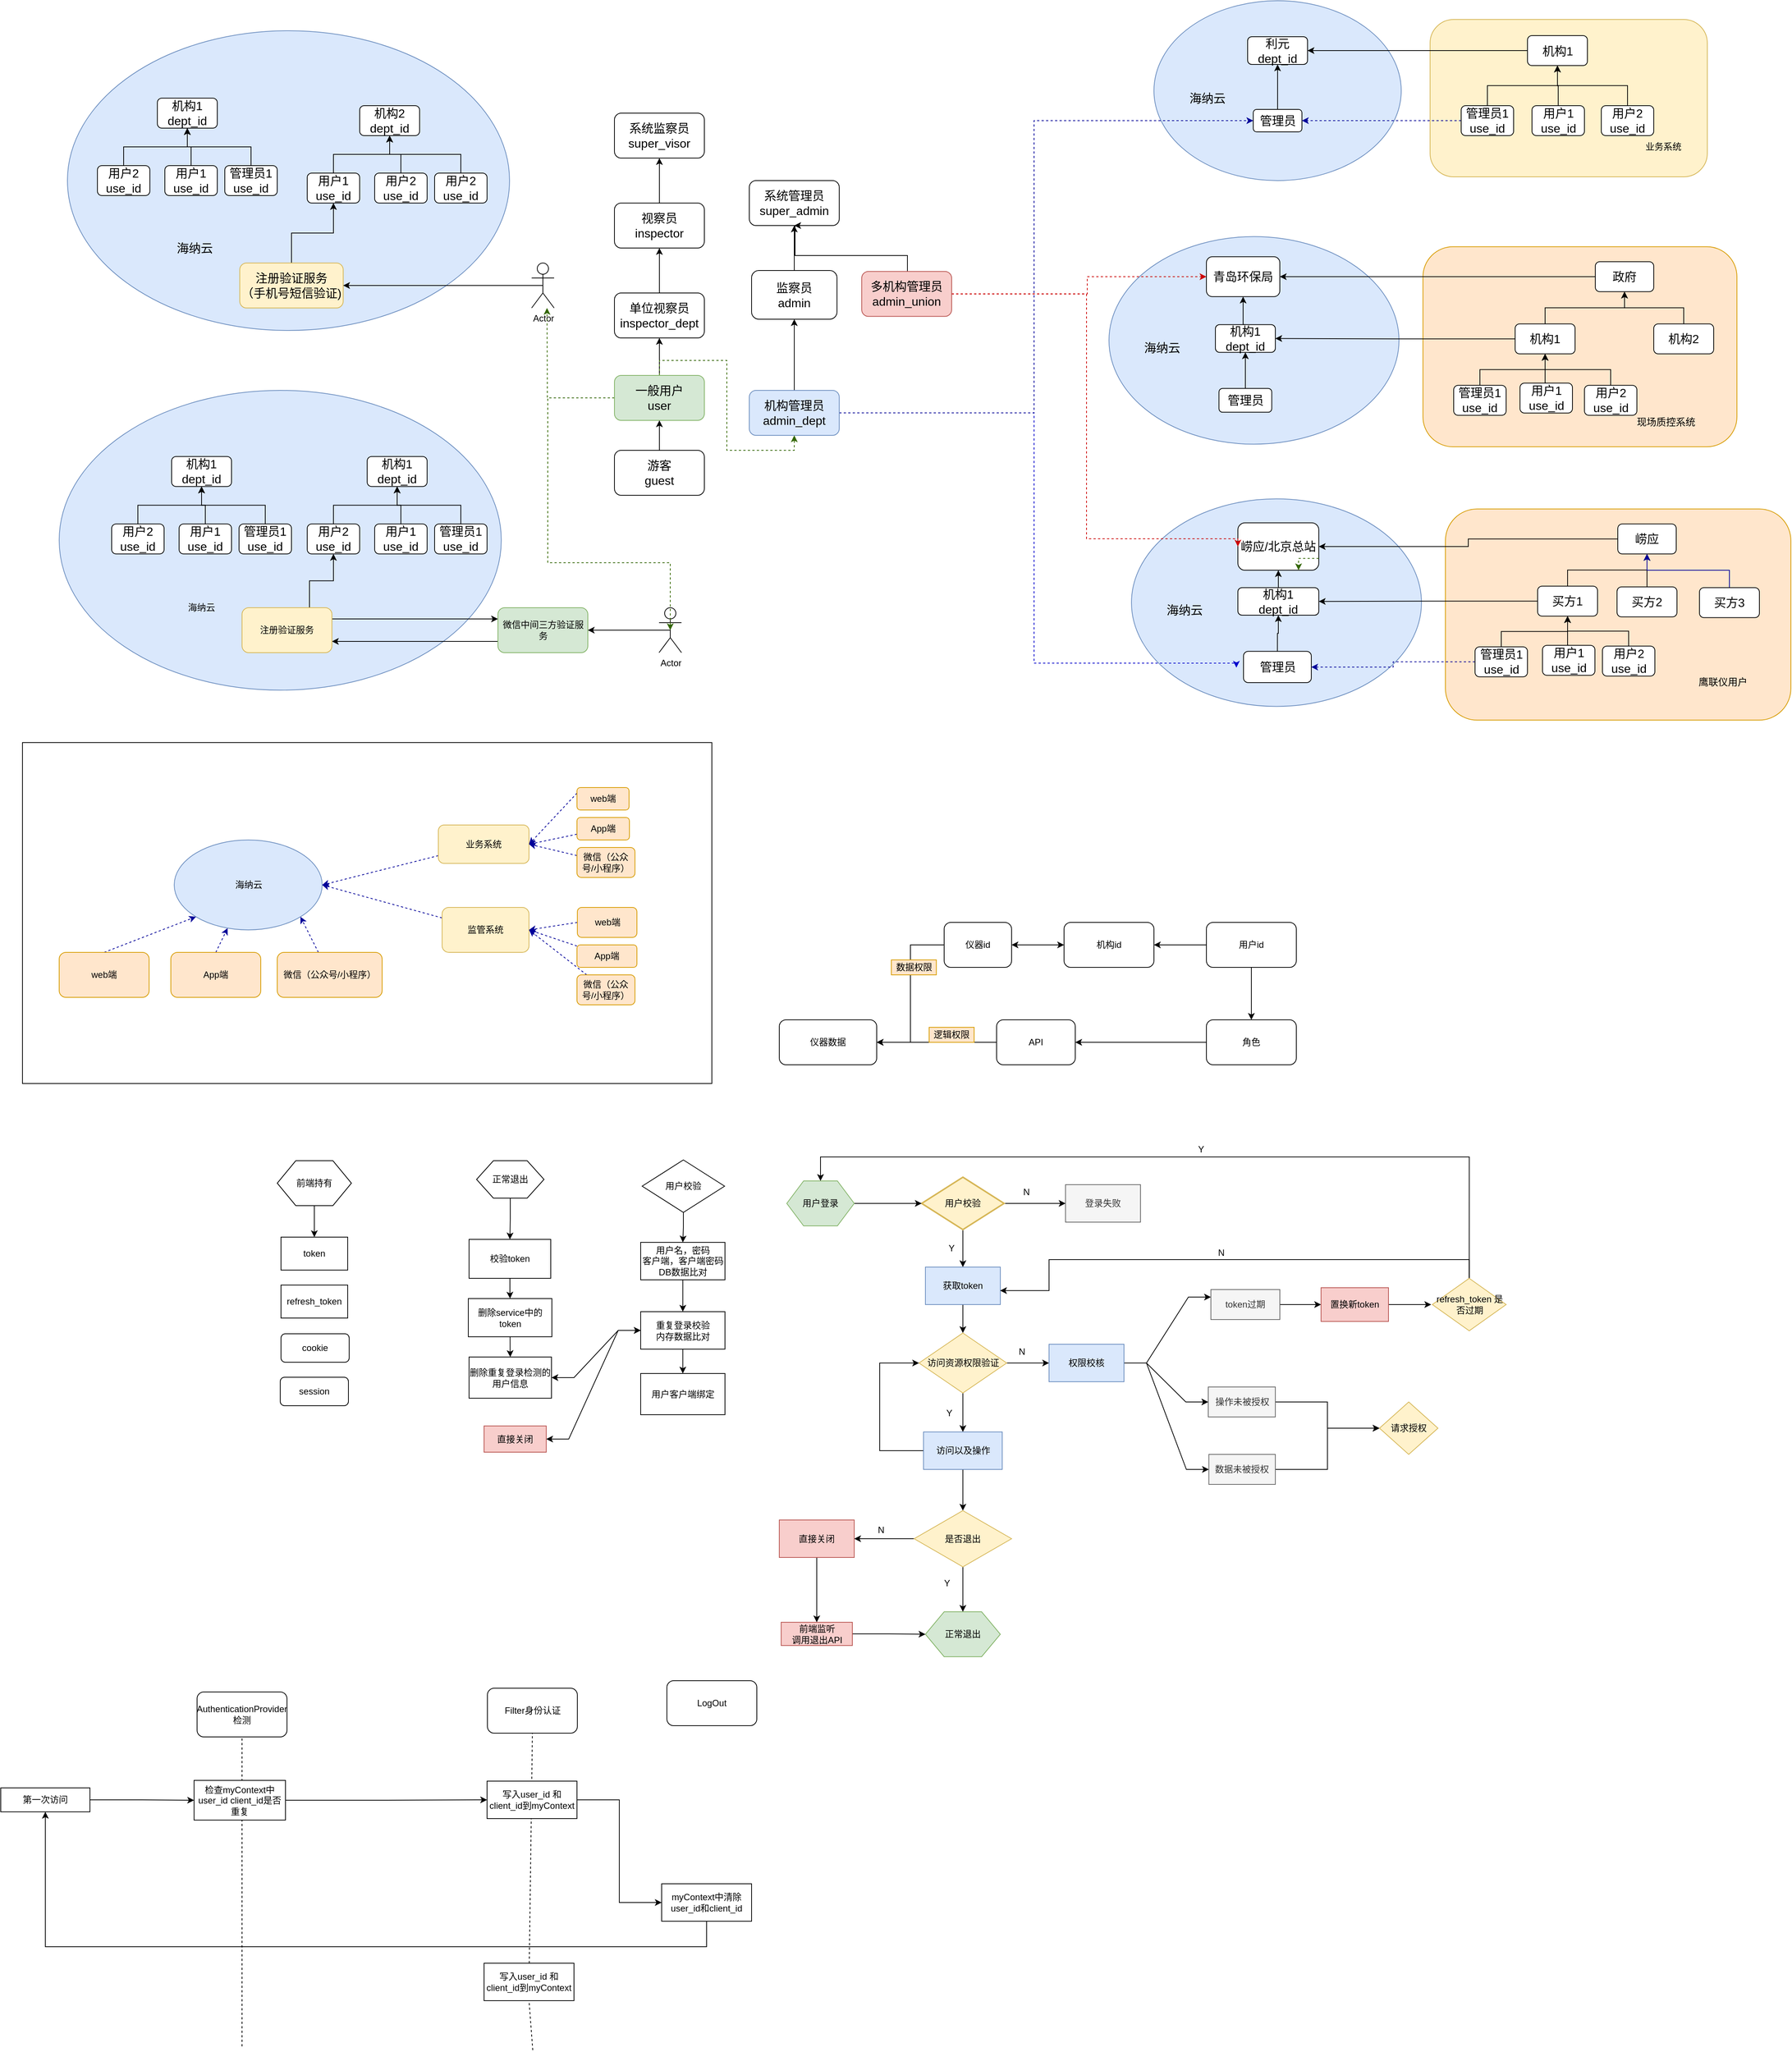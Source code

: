 <mxfile version="12.5.5" type="github">
  <diagram id="BXq_DBv9nUaccowQVnsV" name="Page-1">
    <mxGraphModel dx="1897" dy="826" grid="0" gridSize="10" guides="1" tooltips="1" connect="1" arrows="1" fold="1" page="1" pageScale="1" pageWidth="827" pageHeight="1169" math="0" shadow="0">
      <root>
        <mxCell id="0"/>
        <mxCell id="1" parent="0"/>
        <mxCell id="kvMPUhdx5MozveLPKOu3-44" value="" style="rounded=0;whiteSpace=wrap;html=1;" parent="1" vertex="1">
          <mxGeometry x="50" y="1090" width="920" height="455" as="geometry"/>
        </mxCell>
        <mxCell id="9hZH_599BjABb53DfOCj-1" value="" style="ellipse;whiteSpace=wrap;html=1;fillColor=#dae8fc;strokeColor=#6c8ebf;" parent="1" vertex="1">
          <mxGeometry x="110" y="140" width="590" height="400" as="geometry"/>
        </mxCell>
        <mxCell id="9hZH_599BjABb53DfOCj-2" value="" style="rounded=1;whiteSpace=wrap;html=1;fillColor=#fff2cc;strokeColor=#d6b656;" parent="1" vertex="1">
          <mxGeometry x="1928.5" y="125" width="370" height="210" as="geometry"/>
        </mxCell>
        <mxCell id="9hZH_599BjABb53DfOCj-8" value="&lt;font style=&quot;font-size: 16px&quot;&gt;机构1&lt;br&gt;dept_id&lt;/font&gt;" style="rounded=1;whiteSpace=wrap;html=1;" parent="1" vertex="1">
          <mxGeometry x="230" y="230" width="80" height="40" as="geometry"/>
        </mxCell>
        <mxCell id="9hZH_599BjABb53DfOCj-12" style="edgeStyle=orthogonalEdgeStyle;rounded=0;orthogonalLoop=1;jettySize=auto;html=1;exitX=0.5;exitY=0;exitDx=0;exitDy=0;entryX=0.5;entryY=1;entryDx=0;entryDy=0;" parent="1" source="9hZH_599BjABb53DfOCj-9" target="9hZH_599BjABb53DfOCj-8" edge="1">
          <mxGeometry relative="1" as="geometry"/>
        </mxCell>
        <mxCell id="9hZH_599BjABb53DfOCj-9" value="&lt;font style=&quot;font-size: 16px&quot;&gt;用户2&lt;br&gt;use_id&lt;/font&gt;" style="rounded=1;whiteSpace=wrap;html=1;" parent="1" vertex="1">
          <mxGeometry x="150" y="320" width="70" height="40" as="geometry"/>
        </mxCell>
        <mxCell id="9hZH_599BjABb53DfOCj-13" style="edgeStyle=orthogonalEdgeStyle;rounded=0;orthogonalLoop=1;jettySize=auto;html=1;exitX=0.5;exitY=0;exitDx=0;exitDy=0;entryX=0.5;entryY=1;entryDx=0;entryDy=0;" parent="1" source="9hZH_599BjABb53DfOCj-10" target="9hZH_599BjABb53DfOCj-8" edge="1">
          <mxGeometry relative="1" as="geometry">
            <mxPoint x="230" y="270" as="targetPoint"/>
          </mxGeometry>
        </mxCell>
        <mxCell id="9hZH_599BjABb53DfOCj-10" value="&lt;font style=&quot;font-size: 16px&quot;&gt;用户1&lt;br&gt;use_id&lt;/font&gt;" style="rounded=1;whiteSpace=wrap;html=1;" parent="1" vertex="1">
          <mxGeometry x="240" y="320" width="70" height="40" as="geometry"/>
        </mxCell>
        <mxCell id="9hZH_599BjABb53DfOCj-14" style="edgeStyle=orthogonalEdgeStyle;rounded=0;orthogonalLoop=1;jettySize=auto;html=1;exitX=0.5;exitY=0;exitDx=0;exitDy=0;entryX=0.5;entryY=1;entryDx=0;entryDy=0;" parent="1" source="9hZH_599BjABb53DfOCj-11" target="9hZH_599BjABb53DfOCj-8" edge="1">
          <mxGeometry relative="1" as="geometry">
            <mxPoint x="230" y="270" as="targetPoint"/>
          </mxGeometry>
        </mxCell>
        <mxCell id="9hZH_599BjABb53DfOCj-11" value="&lt;font style=&quot;font-size: 16px&quot;&gt;管理员1&lt;br&gt;use_id&lt;/font&gt;" style="rounded=1;whiteSpace=wrap;html=1;" parent="1" vertex="1">
          <mxGeometry x="320" y="320" width="70" height="40" as="geometry"/>
        </mxCell>
        <mxCell id="9hZH_599BjABb53DfOCj-15" value="&lt;font style=&quot;font-size: 16px&quot;&gt;机构2&lt;br&gt;dept_id&lt;/font&gt;" style="rounded=1;whiteSpace=wrap;html=1;" parent="1" vertex="1">
          <mxGeometry x="500" y="240" width="80" height="40" as="geometry"/>
        </mxCell>
        <mxCell id="9hZH_599BjABb53DfOCj-16" style="edgeStyle=orthogonalEdgeStyle;rounded=0;orthogonalLoop=1;jettySize=auto;html=1;exitX=0.5;exitY=0;exitDx=0;exitDy=0;entryX=0.5;entryY=1;entryDx=0;entryDy=0;" parent="1" source="9hZH_599BjABb53DfOCj-17" target="9hZH_599BjABb53DfOCj-15" edge="1">
          <mxGeometry relative="1" as="geometry"/>
        </mxCell>
        <mxCell id="9hZH_599BjABb53DfOCj-17" value="&lt;font style=&quot;font-size: 16px&quot;&gt;用户1&lt;br&gt;use_id&lt;/font&gt;" style="rounded=1;whiteSpace=wrap;html=1;" parent="1" vertex="1">
          <mxGeometry x="430" y="330" width="70" height="40" as="geometry"/>
        </mxCell>
        <mxCell id="9hZH_599BjABb53DfOCj-18" style="edgeStyle=orthogonalEdgeStyle;rounded=0;orthogonalLoop=1;jettySize=auto;html=1;exitX=0.5;exitY=0;exitDx=0;exitDy=0;entryX=0.5;entryY=1;entryDx=0;entryDy=0;" parent="1" source="9hZH_599BjABb53DfOCj-19" target="9hZH_599BjABb53DfOCj-15" edge="1">
          <mxGeometry relative="1" as="geometry">
            <mxPoint x="510" y="280" as="targetPoint"/>
          </mxGeometry>
        </mxCell>
        <mxCell id="9hZH_599BjABb53DfOCj-19" value="&lt;font style=&quot;font-size: 16px&quot;&gt;用户2&lt;br&gt;use_id&lt;/font&gt;" style="rounded=1;whiteSpace=wrap;html=1;" parent="1" vertex="1">
          <mxGeometry x="520" y="330" width="70" height="40" as="geometry"/>
        </mxCell>
        <mxCell id="9hZH_599BjABb53DfOCj-20" style="edgeStyle=orthogonalEdgeStyle;rounded=0;orthogonalLoop=1;jettySize=auto;html=1;exitX=0.5;exitY=0;exitDx=0;exitDy=0;entryX=0.5;entryY=1;entryDx=0;entryDy=0;" parent="1" source="9hZH_599BjABb53DfOCj-21" target="9hZH_599BjABb53DfOCj-15" edge="1">
          <mxGeometry relative="1" as="geometry">
            <mxPoint x="510" y="280" as="targetPoint"/>
          </mxGeometry>
        </mxCell>
        <mxCell id="9hZH_599BjABb53DfOCj-21" value="&lt;font style=&quot;font-size: 16px&quot;&gt;用户2&lt;br&gt;use_id&lt;/font&gt;" style="rounded=1;whiteSpace=wrap;html=1;" parent="1" vertex="1">
          <mxGeometry x="600" y="330" width="70" height="40" as="geometry"/>
        </mxCell>
        <mxCell id="9hZH_599BjABb53DfOCj-22" value="&lt;font style=&quot;font-size: 16px&quot;&gt;海纳云&lt;/font&gt;" style="text;html=1;strokeColor=none;fillColor=none;align=center;verticalAlign=middle;whiteSpace=wrap;rounded=0;" parent="1" vertex="1">
          <mxGeometry x="240" y="420" width="80" height="20" as="geometry"/>
        </mxCell>
        <mxCell id="9hZH_599BjABb53DfOCj-23" value="" style="ellipse;whiteSpace=wrap;html=1;fillColor=#dae8fc;strokeColor=#6c8ebf;" parent="1" vertex="1">
          <mxGeometry x="1560" y="100" width="330" height="240" as="geometry"/>
        </mxCell>
        <mxCell id="9hZH_599BjABb53DfOCj-24" value="业务系统" style="text;html=1;strokeColor=none;fillColor=none;align=center;verticalAlign=middle;whiteSpace=wrap;rounded=0;" parent="1" vertex="1">
          <mxGeometry x="2204.5" y="285" width="70" height="20" as="geometry"/>
        </mxCell>
        <mxCell id="9hZH_599BjABb53DfOCj-25" value="&lt;font style=&quot;font-size: 16px&quot;&gt;利元&lt;br&gt;dept_id&lt;/font&gt;" style="rounded=1;whiteSpace=wrap;html=1;" parent="1" vertex="1">
          <mxGeometry x="1685" y="148" width="80" height="37" as="geometry"/>
        </mxCell>
        <mxCell id="9hZH_599BjABb53DfOCj-28" style="edgeStyle=orthogonalEdgeStyle;rounded=0;orthogonalLoop=1;jettySize=auto;html=1;exitX=0.5;exitY=0;exitDx=0;exitDy=0;entryX=0.5;entryY=1;entryDx=0;entryDy=0;" parent="1" source="9hZH_599BjABb53DfOCj-26" target="9hZH_599BjABb53DfOCj-25" edge="1">
          <mxGeometry relative="1" as="geometry"/>
        </mxCell>
        <mxCell id="9hZH_599BjABb53DfOCj-26" value="&lt;font style=&quot;font-size: 16px&quot;&gt;管理员&lt;/font&gt;" style="rounded=1;whiteSpace=wrap;html=1;" parent="1" vertex="1">
          <mxGeometry x="1692.5" y="245" width="65" height="30" as="geometry"/>
        </mxCell>
        <mxCell id="9hZH_599BjABb53DfOCj-38" style="edgeStyle=orthogonalEdgeStyle;rounded=0;orthogonalLoop=1;jettySize=auto;html=1;exitX=0;exitY=0.5;exitDx=0;exitDy=0;entryX=1;entryY=0.5;entryDx=0;entryDy=0;" parent="1" source="9hZH_599BjABb53DfOCj-29" target="9hZH_599BjABb53DfOCj-25" edge="1">
          <mxGeometry relative="1" as="geometry"/>
        </mxCell>
        <mxCell id="9hZH_599BjABb53DfOCj-29" value="&lt;font style=&quot;font-size: 16px&quot;&gt;机构1&lt;/font&gt;" style="rounded=1;whiteSpace=wrap;html=1;" parent="1" vertex="1">
          <mxGeometry x="2058.5" y="146.5" width="80" height="40" as="geometry"/>
        </mxCell>
        <mxCell id="9hZH_599BjABb53DfOCj-30" style="edgeStyle=orthogonalEdgeStyle;rounded=0;orthogonalLoop=1;jettySize=auto;html=1;exitX=0.5;exitY=0;exitDx=0;exitDy=0;entryX=0.5;entryY=1;entryDx=0;entryDy=0;" parent="1" source="9hZH_599BjABb53DfOCj-31" target="9hZH_599BjABb53DfOCj-29" edge="1">
          <mxGeometry relative="1" as="geometry"/>
        </mxCell>
        <mxCell id="9hZH_599BjABb53DfOCj-31" value="&lt;font style=&quot;font-size: 16px&quot;&gt;用户2&lt;br&gt;use_id&lt;/font&gt;" style="rounded=1;whiteSpace=wrap;html=1;" parent="1" vertex="1">
          <mxGeometry x="2157" y="240" width="70" height="40" as="geometry"/>
        </mxCell>
        <mxCell id="9hZH_599BjABb53DfOCj-32" style="edgeStyle=orthogonalEdgeStyle;rounded=0;orthogonalLoop=1;jettySize=auto;html=1;exitX=0.5;exitY=0;exitDx=0;exitDy=0;entryX=0.5;entryY=1;entryDx=0;entryDy=0;" parent="1" source="9hZH_599BjABb53DfOCj-33" target="9hZH_599BjABb53DfOCj-29" edge="1">
          <mxGeometry relative="1" as="geometry">
            <mxPoint x="2044.5" y="188.5" as="targetPoint"/>
          </mxGeometry>
        </mxCell>
        <mxCell id="9hZH_599BjABb53DfOCj-33" value="&lt;font style=&quot;font-size: 16px&quot;&gt;用户1&lt;br&gt;use_id&lt;/font&gt;" style="rounded=1;whiteSpace=wrap;html=1;" parent="1" vertex="1">
          <mxGeometry x="2064.5" y="240" width="70" height="40" as="geometry"/>
        </mxCell>
        <mxCell id="9hZH_599BjABb53DfOCj-34" style="edgeStyle=orthogonalEdgeStyle;rounded=0;orthogonalLoop=1;jettySize=auto;html=1;exitX=0.5;exitY=0;exitDx=0;exitDy=0;entryX=0.5;entryY=1;entryDx=0;entryDy=0;" parent="1" source="9hZH_599BjABb53DfOCj-35" target="9hZH_599BjABb53DfOCj-29" edge="1">
          <mxGeometry relative="1" as="geometry">
            <mxPoint x="2044.5" y="188.5" as="targetPoint"/>
          </mxGeometry>
        </mxCell>
        <mxCell id="kvMPUhdx5MozveLPKOu3-63" style="edgeStyle=orthogonalEdgeStyle;rounded=0;orthogonalLoop=1;jettySize=auto;html=1;entryX=1;entryY=0.5;entryDx=0;entryDy=0;dashed=1;strokeColor=#000099;" parent="1" source="9hZH_599BjABb53DfOCj-35" target="9hZH_599BjABb53DfOCj-26" edge="1">
          <mxGeometry relative="1" as="geometry"/>
        </mxCell>
        <mxCell id="9hZH_599BjABb53DfOCj-35" value="&lt;font style=&quot;font-size: 16px&quot;&gt;管理员1&lt;br&gt;use_id&lt;/font&gt;" style="rounded=1;whiteSpace=wrap;html=1;" parent="1" vertex="1">
          <mxGeometry x="1970" y="240" width="70" height="40" as="geometry"/>
        </mxCell>
        <mxCell id="9hZH_599BjABb53DfOCj-40" value="&lt;font style=&quot;font-size: 16px&quot;&gt;海纳云&lt;/font&gt;" style="text;html=1;strokeColor=none;fillColor=none;align=center;verticalAlign=middle;whiteSpace=wrap;rounded=0;" parent="1" vertex="1">
          <mxGeometry x="1603" y="220" width="57" height="20" as="geometry"/>
        </mxCell>
        <mxCell id="9hZH_599BjABb53DfOCj-41" value="" style="rounded=1;whiteSpace=wrap;html=1;fillColor=#ffe6cc;strokeColor=#d79b00;" parent="1" vertex="1">
          <mxGeometry x="1919" y="428.25" width="419" height="267" as="geometry"/>
        </mxCell>
        <mxCell id="9hZH_599BjABb53DfOCj-42" value="" style="ellipse;whiteSpace=wrap;html=1;fillColor=#dae8fc;strokeColor=#6c8ebf;" parent="1" vertex="1">
          <mxGeometry x="1500" y="414.75" width="387" height="277" as="geometry"/>
        </mxCell>
        <mxCell id="9hZH_599BjABb53DfOCj-43" value="&lt;font style=&quot;font-size: 13px&quot;&gt;现场质控系统&lt;/font&gt;" style="text;html=1;strokeColor=none;fillColor=none;align=center;verticalAlign=middle;whiteSpace=wrap;rounded=0;" parent="1" vertex="1">
          <mxGeometry x="2199" y="655.25" width="89" height="14" as="geometry"/>
        </mxCell>
        <mxCell id="9hZH_599BjABb53DfOCj-60" style="edgeStyle=orthogonalEdgeStyle;rounded=0;orthogonalLoop=1;jettySize=auto;html=1;exitX=0.5;exitY=0;exitDx=0;exitDy=0;entryX=0.5;entryY=1;entryDx=0;entryDy=0;" parent="1" source="9hZH_599BjABb53DfOCj-44" target="9hZH_599BjABb53DfOCj-57" edge="1">
          <mxGeometry relative="1" as="geometry"/>
        </mxCell>
        <mxCell id="9hZH_599BjABb53DfOCj-44" value="&lt;font style=&quot;font-size: 16px&quot;&gt;机构1&lt;br&gt;dept_id&lt;/font&gt;" style="rounded=1;whiteSpace=wrap;html=1;" parent="1" vertex="1">
          <mxGeometry x="1642" y="532.25" width="80" height="37" as="geometry"/>
        </mxCell>
        <mxCell id="9hZH_599BjABb53DfOCj-45" style="edgeStyle=orthogonalEdgeStyle;rounded=0;orthogonalLoop=1;jettySize=auto;html=1;exitX=0.5;exitY=0;exitDx=0;exitDy=0;entryX=0.5;entryY=1;entryDx=0;entryDy=0;" parent="1" source="9hZH_599BjABb53DfOCj-46" target="9hZH_599BjABb53DfOCj-44" edge="1">
          <mxGeometry relative="1" as="geometry"/>
        </mxCell>
        <mxCell id="9hZH_599BjABb53DfOCj-46" value="&lt;font style=&quot;font-size: 16px&quot;&gt;管理员&lt;/font&gt;" style="rounded=1;whiteSpace=wrap;html=1;" parent="1" vertex="1">
          <mxGeometry x="1646.75" y="617.37" width="70.5" height="31.75" as="geometry"/>
        </mxCell>
        <mxCell id="9hZH_599BjABb53DfOCj-47" style="edgeStyle=orthogonalEdgeStyle;rounded=0;orthogonalLoop=1;jettySize=auto;html=1;exitX=0;exitY=0.5;exitDx=0;exitDy=0;entryX=1;entryY=0.5;entryDx=0;entryDy=0;" parent="1" source="9hZH_599BjABb53DfOCj-48" target="9hZH_599BjABb53DfOCj-44" edge="1">
          <mxGeometry relative="1" as="geometry"/>
        </mxCell>
        <mxCell id="9hZH_599BjABb53DfOCj-59" style="edgeStyle=orthogonalEdgeStyle;rounded=0;orthogonalLoop=1;jettySize=auto;html=1;exitX=0.5;exitY=0;exitDx=0;exitDy=0;entryX=0.5;entryY=1;entryDx=0;entryDy=0;" parent="1" source="9hZH_599BjABb53DfOCj-48" target="9hZH_599BjABb53DfOCj-56" edge="1">
          <mxGeometry relative="1" as="geometry"/>
        </mxCell>
        <mxCell id="9hZH_599BjABb53DfOCj-48" value="&lt;font style=&quot;font-size: 16px&quot;&gt;机构1&lt;/font&gt;" style="rounded=1;whiteSpace=wrap;html=1;" parent="1" vertex="1">
          <mxGeometry x="2042" y="531.25" width="80" height="40" as="geometry"/>
        </mxCell>
        <mxCell id="9hZH_599BjABb53DfOCj-49" style="edgeStyle=orthogonalEdgeStyle;rounded=0;orthogonalLoop=1;jettySize=auto;html=1;exitX=0.5;exitY=0;exitDx=0;exitDy=0;entryX=0.5;entryY=1;entryDx=0;entryDy=0;" parent="1" source="9hZH_599BjABb53DfOCj-50" target="9hZH_599BjABb53DfOCj-48" edge="1">
          <mxGeometry relative="1" as="geometry"/>
        </mxCell>
        <mxCell id="9hZH_599BjABb53DfOCj-50" value="&lt;font style=&quot;font-size: 16px&quot;&gt;用户2&lt;br&gt;use_id&lt;/font&gt;" style="rounded=1;whiteSpace=wrap;html=1;" parent="1" vertex="1">
          <mxGeometry x="2134.5" y="613.25" width="70" height="40" as="geometry"/>
        </mxCell>
        <mxCell id="9hZH_599BjABb53DfOCj-51" style="edgeStyle=orthogonalEdgeStyle;rounded=0;orthogonalLoop=1;jettySize=auto;html=1;exitX=0.5;exitY=0;exitDx=0;exitDy=0;entryX=0.5;entryY=1;entryDx=0;entryDy=0;" parent="1" source="9hZH_599BjABb53DfOCj-52" target="9hZH_599BjABb53DfOCj-48" edge="1">
          <mxGeometry relative="1" as="geometry">
            <mxPoint x="2038.5" y="558.25" as="targetPoint"/>
          </mxGeometry>
        </mxCell>
        <mxCell id="9hZH_599BjABb53DfOCj-52" value="&lt;font style=&quot;font-size: 16px&quot;&gt;用户1&lt;br&gt;use_id&lt;/font&gt;" style="rounded=1;whiteSpace=wrap;html=1;" parent="1" vertex="1">
          <mxGeometry x="2048.5" y="610.25" width="70" height="40" as="geometry"/>
        </mxCell>
        <mxCell id="9hZH_599BjABb53DfOCj-53" style="edgeStyle=orthogonalEdgeStyle;rounded=0;orthogonalLoop=1;jettySize=auto;html=1;exitX=0.5;exitY=0;exitDx=0;exitDy=0;entryX=0.5;entryY=1;entryDx=0;entryDy=0;" parent="1" source="9hZH_599BjABb53DfOCj-54" target="9hZH_599BjABb53DfOCj-48" edge="1">
          <mxGeometry relative="1" as="geometry">
            <mxPoint x="2038.5" y="558.25" as="targetPoint"/>
          </mxGeometry>
        </mxCell>
        <mxCell id="9hZH_599BjABb53DfOCj-54" value="&lt;font style=&quot;font-size: 16px&quot;&gt;管理员1&lt;br&gt;use_id&lt;/font&gt;" style="rounded=1;whiteSpace=wrap;html=1;" parent="1" vertex="1">
          <mxGeometry x="1960" y="613.25" width="70" height="40" as="geometry"/>
        </mxCell>
        <mxCell id="9hZH_599BjABb53DfOCj-55" value="&lt;font style=&quot;font-size: 16px&quot;&gt;海纳云&lt;/font&gt;" style="text;html=1;strokeColor=none;fillColor=none;align=center;verticalAlign=middle;whiteSpace=wrap;rounded=0;" parent="1" vertex="1">
          <mxGeometry x="1542" y="553.25" width="58" height="20" as="geometry"/>
        </mxCell>
        <mxCell id="9hZH_599BjABb53DfOCj-58" style="edgeStyle=orthogonalEdgeStyle;rounded=0;orthogonalLoop=1;jettySize=auto;html=1;exitX=0;exitY=0.5;exitDx=0;exitDy=0;entryX=1;entryY=0.5;entryDx=0;entryDy=0;" parent="1" source="9hZH_599BjABb53DfOCj-56" target="9hZH_599BjABb53DfOCj-57" edge="1">
          <mxGeometry relative="1" as="geometry"/>
        </mxCell>
        <mxCell id="9hZH_599BjABb53DfOCj-56" value="&lt;font style=&quot;font-size: 16px&quot;&gt;政府&lt;/font&gt;" style="rounded=1;whiteSpace=wrap;html=1;" parent="1" vertex="1">
          <mxGeometry x="2149" y="448.25" width="78" height="40" as="geometry"/>
        </mxCell>
        <mxCell id="9hZH_599BjABb53DfOCj-57" value="&lt;font style=&quot;font-size: 16px&quot;&gt;青岛环保局&lt;/font&gt;" style="rounded=1;whiteSpace=wrap;html=1;" parent="1" vertex="1">
          <mxGeometry x="1630" y="441.63" width="98" height="53.25" as="geometry"/>
        </mxCell>
        <mxCell id="9hZH_599BjABb53DfOCj-62" style="edgeStyle=orthogonalEdgeStyle;rounded=0;orthogonalLoop=1;jettySize=auto;html=1;exitX=0.5;exitY=0;exitDx=0;exitDy=0;entryX=0.5;entryY=1;entryDx=0;entryDy=0;" parent="1" source="9hZH_599BjABb53DfOCj-61" target="9hZH_599BjABb53DfOCj-56" edge="1">
          <mxGeometry relative="1" as="geometry"/>
        </mxCell>
        <mxCell id="9hZH_599BjABb53DfOCj-61" value="&lt;font style=&quot;font-size: 16px&quot;&gt;机构2&lt;/font&gt;" style="rounded=1;whiteSpace=wrap;html=1;" parent="1" vertex="1">
          <mxGeometry x="2227" y="531.25" width="80" height="40" as="geometry"/>
        </mxCell>
        <mxCell id="9hZH_599BjABb53DfOCj-67" style="edgeStyle=orthogonalEdgeStyle;rounded=0;orthogonalLoop=1;jettySize=auto;html=1;exitX=0.5;exitY=0;exitDx=0;exitDy=0;entryX=0.5;entryY=1;entryDx=0;entryDy=0;" parent="1" source="9hZH_599BjABb53DfOCj-63" target="9hZH_599BjABb53DfOCj-17" edge="1">
          <mxGeometry relative="1" as="geometry"/>
        </mxCell>
        <mxCell id="9hZH_599BjABb53DfOCj-63" value="&lt;font style=&quot;font-size: 16px&quot;&gt;注册验证服务&lt;br&gt;（手机号短信验证)&lt;/font&gt;" style="rounded=1;whiteSpace=wrap;html=1;fillColor=#fff2cc;strokeColor=#d6b656;" parent="1" vertex="1">
          <mxGeometry x="340" y="450" width="138" height="60" as="geometry"/>
        </mxCell>
        <mxCell id="9hZH_599BjABb53DfOCj-66" style="edgeStyle=orthogonalEdgeStyle;rounded=0;orthogonalLoop=1;jettySize=auto;html=1;exitX=0.5;exitY=0.5;exitDx=0;exitDy=0;exitPerimeter=0;" parent="1" source="9hZH_599BjABb53DfOCj-65" target="9hZH_599BjABb53DfOCj-63" edge="1">
          <mxGeometry relative="1" as="geometry"/>
        </mxCell>
        <mxCell id="9hZH_599BjABb53DfOCj-65" value="Actor" style="shape=umlActor;verticalLabelPosition=bottom;labelBackgroundColor=#ffffff;verticalAlign=top;html=1;outlineConnect=0;" parent="1" vertex="1">
          <mxGeometry x="729.5" y="450" width="30" height="60" as="geometry"/>
        </mxCell>
        <mxCell id="9hZH_599BjABb53DfOCj-68" value="" style="ellipse;whiteSpace=wrap;html=1;fillColor=#dae8fc;strokeColor=#6c8ebf;" parent="1" vertex="1">
          <mxGeometry x="99" y="620" width="590" height="400" as="geometry"/>
        </mxCell>
        <mxCell id="9hZH_599BjABb53DfOCj-83" value="海纳云" style="text;html=1;strokeColor=none;fillColor=none;align=center;verticalAlign=middle;whiteSpace=wrap;rounded=0;" parent="1" vertex="1">
          <mxGeometry x="269" y="900" width="40" height="20" as="geometry"/>
        </mxCell>
        <mxCell id="9hZH_599BjABb53DfOCj-95" style="edgeStyle=orthogonalEdgeStyle;rounded=0;orthogonalLoop=1;jettySize=auto;html=1;entryX=1;entryY=0.75;entryDx=0;entryDy=0;exitX=0;exitY=0.75;exitDx=0;exitDy=0;" parent="1" source="9hZH_599BjABb53DfOCj-85" target="9hZH_599BjABb53DfOCj-88" edge="1">
          <mxGeometry relative="1" as="geometry"/>
        </mxCell>
        <mxCell id="9hZH_599BjABb53DfOCj-85" value="微信中间三方验证服务" style="rounded=1;whiteSpace=wrap;html=1;fillColor=#d5e8d4;strokeColor=#82b366;" parent="1" vertex="1">
          <mxGeometry x="684.5" y="910" width="120" height="60" as="geometry"/>
        </mxCell>
        <mxCell id="9hZH_599BjABb53DfOCj-86" style="edgeStyle=orthogonalEdgeStyle;rounded=0;orthogonalLoop=1;jettySize=auto;html=1;exitX=0.5;exitY=0.5;exitDx=0;exitDy=0;exitPerimeter=0;" parent="1" source="9hZH_599BjABb53DfOCj-87" target="9hZH_599BjABb53DfOCj-85" edge="1">
          <mxGeometry relative="1" as="geometry"/>
        </mxCell>
        <mxCell id="9hZH_599BjABb53DfOCj-87" value="Actor" style="shape=umlActor;verticalLabelPosition=bottom;labelBackgroundColor=#ffffff;verticalAlign=top;html=1;outlineConnect=0;" parent="1" vertex="1">
          <mxGeometry x="899.5" y="910" width="30" height="60" as="geometry"/>
        </mxCell>
        <mxCell id="9hZH_599BjABb53DfOCj-91" style="edgeStyle=orthogonalEdgeStyle;rounded=0;orthogonalLoop=1;jettySize=auto;html=1;exitX=0.75;exitY=0;exitDx=0;exitDy=0;entryX=0.5;entryY=1;entryDx=0;entryDy=0;" parent="1" source="9hZH_599BjABb53DfOCj-88" target="kvMPUhdx5MozveLPKOu3-76" edge="1">
          <mxGeometry relative="1" as="geometry">
            <mxPoint x="454.714" y="849.571" as="targetPoint"/>
          </mxGeometry>
        </mxCell>
        <mxCell id="9hZH_599BjABb53DfOCj-94" style="edgeStyle=orthogonalEdgeStyle;rounded=0;orthogonalLoop=1;jettySize=auto;html=1;exitX=1;exitY=0.25;exitDx=0;exitDy=0;entryX=0;entryY=0.25;entryDx=0;entryDy=0;" parent="1" source="9hZH_599BjABb53DfOCj-88" target="9hZH_599BjABb53DfOCj-85" edge="1">
          <mxGeometry relative="1" as="geometry"/>
        </mxCell>
        <mxCell id="9hZH_599BjABb53DfOCj-88" value="注册验证服务" style="rounded=1;whiteSpace=wrap;html=1;fillColor=#fff2cc;strokeColor=#d6b656;" parent="1" vertex="1">
          <mxGeometry x="343" y="910" width="120" height="60" as="geometry"/>
        </mxCell>
        <mxCell id="zYP_ZSxPphD_Wm0hPU5A-1" value="" style="rounded=1;whiteSpace=wrap;html=1;fillColor=#ffe6cc;strokeColor=#d79b00;" parent="1" vertex="1">
          <mxGeometry x="1949" y="778.25" width="461" height="281.75" as="geometry"/>
        </mxCell>
        <mxCell id="zYP_ZSxPphD_Wm0hPU5A-2" value="" style="ellipse;whiteSpace=wrap;html=1;fillColor=#dae8fc;strokeColor=#6c8ebf;" parent="1" vertex="1">
          <mxGeometry x="1530" y="764.75" width="387" height="277" as="geometry"/>
        </mxCell>
        <mxCell id="zYP_ZSxPphD_Wm0hPU5A-3" value="&lt;span style=&quot;font-size: 13px&quot;&gt;鹰联仪用户&lt;/span&gt;" style="text;html=1;strokeColor=none;fillColor=none;align=center;verticalAlign=middle;whiteSpace=wrap;rounded=0;" parent="1" vertex="1">
          <mxGeometry x="2274.5" y="1002.25" width="89" height="14" as="geometry"/>
        </mxCell>
        <mxCell id="zYP_ZSxPphD_Wm0hPU5A-4" style="edgeStyle=orthogonalEdgeStyle;rounded=0;orthogonalLoop=1;jettySize=auto;html=1;exitX=0.5;exitY=0;exitDx=0;exitDy=0;entryX=0.5;entryY=1;entryDx=0;entryDy=0;" parent="1" source="zYP_ZSxPphD_Wm0hPU5A-5" target="zYP_ZSxPphD_Wm0hPU5A-20" edge="1">
          <mxGeometry relative="1" as="geometry"/>
        </mxCell>
        <mxCell id="zYP_ZSxPphD_Wm0hPU5A-5" value="&lt;font style=&quot;font-size: 16px&quot;&gt;机构1&lt;br&gt;dept_id&lt;/font&gt;" style="rounded=1;whiteSpace=wrap;html=1;" parent="1" vertex="1">
          <mxGeometry x="1672" y="883.25" width="108" height="36.75" as="geometry"/>
        </mxCell>
        <mxCell id="zYP_ZSxPphD_Wm0hPU5A-6" style="edgeStyle=orthogonalEdgeStyle;rounded=0;orthogonalLoop=1;jettySize=auto;html=1;exitX=0.5;exitY=0;exitDx=0;exitDy=0;entryX=0.5;entryY=1;entryDx=0;entryDy=0;" parent="1" source="zYP_ZSxPphD_Wm0hPU5A-7" target="zYP_ZSxPphD_Wm0hPU5A-5" edge="1">
          <mxGeometry relative="1" as="geometry"/>
        </mxCell>
        <mxCell id="zYP_ZSxPphD_Wm0hPU5A-7" value="&lt;font style=&quot;font-size: 16px&quot;&gt;管理员&lt;/font&gt;" style="rounded=1;whiteSpace=wrap;html=1;" parent="1" vertex="1">
          <mxGeometry x="1679.5" y="968.25" width="90.5" height="41.75" as="geometry"/>
        </mxCell>
        <mxCell id="zYP_ZSxPphD_Wm0hPU5A-8" style="edgeStyle=orthogonalEdgeStyle;rounded=0;orthogonalLoop=1;jettySize=auto;html=1;exitX=0;exitY=0.5;exitDx=0;exitDy=0;entryX=1;entryY=0.5;entryDx=0;entryDy=0;" parent="1" source="zYP_ZSxPphD_Wm0hPU5A-10" target="zYP_ZSxPphD_Wm0hPU5A-5" edge="1">
          <mxGeometry relative="1" as="geometry"/>
        </mxCell>
        <mxCell id="zYP_ZSxPphD_Wm0hPU5A-9" style="edgeStyle=orthogonalEdgeStyle;rounded=0;orthogonalLoop=1;jettySize=auto;html=1;exitX=0.5;exitY=0;exitDx=0;exitDy=0;entryX=0.5;entryY=1;entryDx=0;entryDy=0;" parent="1" source="zYP_ZSxPphD_Wm0hPU5A-10" target="zYP_ZSxPphD_Wm0hPU5A-19" edge="1">
          <mxGeometry relative="1" as="geometry"/>
        </mxCell>
        <mxCell id="zYP_ZSxPphD_Wm0hPU5A-10" value="&lt;font style=&quot;font-size: 16px&quot;&gt;买方1&lt;/font&gt;" style="rounded=1;whiteSpace=wrap;html=1;" parent="1" vertex="1">
          <mxGeometry x="2072" y="881.25" width="80" height="40" as="geometry"/>
        </mxCell>
        <mxCell id="zYP_ZSxPphD_Wm0hPU5A-11" style="edgeStyle=orthogonalEdgeStyle;rounded=0;orthogonalLoop=1;jettySize=auto;html=1;exitX=0.5;exitY=0;exitDx=0;exitDy=0;entryX=0.5;entryY=1;entryDx=0;entryDy=0;" parent="1" source="zYP_ZSxPphD_Wm0hPU5A-12" target="zYP_ZSxPphD_Wm0hPU5A-10" edge="1">
          <mxGeometry relative="1" as="geometry"/>
        </mxCell>
        <mxCell id="kvMPUhdx5MozveLPKOu3-62" style="edgeStyle=orthogonalEdgeStyle;rounded=0;orthogonalLoop=1;jettySize=auto;html=1;dashed=1;strokeColor=#000099;" parent="1" source="zYP_ZSxPphD_Wm0hPU5A-12" target="zYP_ZSxPphD_Wm0hPU5A-7" edge="1">
          <mxGeometry relative="1" as="geometry"/>
        </mxCell>
        <mxCell id="zYP_ZSxPphD_Wm0hPU5A-12" value="&lt;font style=&quot;font-size: 16px&quot;&gt;管理员1&lt;br&gt;use_id&lt;/font&gt;" style="rounded=1;whiteSpace=wrap;html=1;" parent="1" vertex="1">
          <mxGeometry x="1988.5" y="962.25" width="70" height="40" as="geometry"/>
        </mxCell>
        <mxCell id="zYP_ZSxPphD_Wm0hPU5A-13" style="edgeStyle=orthogonalEdgeStyle;rounded=0;orthogonalLoop=1;jettySize=auto;html=1;exitX=0.5;exitY=0;exitDx=0;exitDy=0;entryX=0.5;entryY=1;entryDx=0;entryDy=0;" parent="1" source="zYP_ZSxPphD_Wm0hPU5A-14" target="zYP_ZSxPphD_Wm0hPU5A-10" edge="1">
          <mxGeometry relative="1" as="geometry">
            <mxPoint x="2068.5" y="908.25" as="targetPoint"/>
          </mxGeometry>
        </mxCell>
        <mxCell id="zYP_ZSxPphD_Wm0hPU5A-14" value="&lt;font style=&quot;font-size: 16px&quot;&gt;用户1&lt;br&gt;use_id&lt;/font&gt;" style="rounded=1;whiteSpace=wrap;html=1;" parent="1" vertex="1">
          <mxGeometry x="2078.5" y="960.25" width="70" height="40" as="geometry"/>
        </mxCell>
        <mxCell id="zYP_ZSxPphD_Wm0hPU5A-15" style="edgeStyle=orthogonalEdgeStyle;rounded=0;orthogonalLoop=1;jettySize=auto;html=1;exitX=0.5;exitY=0;exitDx=0;exitDy=0;entryX=0.5;entryY=1;entryDx=0;entryDy=0;" parent="1" source="zYP_ZSxPphD_Wm0hPU5A-16" target="zYP_ZSxPphD_Wm0hPU5A-10" edge="1">
          <mxGeometry relative="1" as="geometry">
            <mxPoint x="2068.5" y="908.25" as="targetPoint"/>
          </mxGeometry>
        </mxCell>
        <mxCell id="zYP_ZSxPphD_Wm0hPU5A-16" value="&lt;font style=&quot;font-size: 16px&quot;&gt;用户2&lt;br&gt;use_id&lt;/font&gt;" style="rounded=1;whiteSpace=wrap;html=1;" parent="1" vertex="1">
          <mxGeometry x="2158.5" y="961.25" width="70" height="40" as="geometry"/>
        </mxCell>
        <mxCell id="zYP_ZSxPphD_Wm0hPU5A-17" value="&lt;font style=&quot;font-size: 16px&quot;&gt;海纳云&lt;/font&gt;" style="text;html=1;strokeColor=none;fillColor=none;align=center;verticalAlign=middle;whiteSpace=wrap;rounded=0;" parent="1" vertex="1">
          <mxGeometry x="1572" y="903.25" width="58" height="20" as="geometry"/>
        </mxCell>
        <mxCell id="zYP_ZSxPphD_Wm0hPU5A-18" style="edgeStyle=orthogonalEdgeStyle;rounded=0;orthogonalLoop=1;jettySize=auto;html=1;exitX=0;exitY=0.5;exitDx=0;exitDy=0;entryX=1;entryY=0.5;entryDx=0;entryDy=0;" parent="1" source="zYP_ZSxPphD_Wm0hPU5A-19" target="zYP_ZSxPphD_Wm0hPU5A-20" edge="1">
          <mxGeometry relative="1" as="geometry"/>
        </mxCell>
        <mxCell id="zYP_ZSxPphD_Wm0hPU5A-19" value="&lt;font style=&quot;font-size: 16px&quot;&gt;崂应&lt;/font&gt;" style="rounded=1;whiteSpace=wrap;html=1;" parent="1" vertex="1">
          <mxGeometry x="2179" y="798.25" width="78" height="40" as="geometry"/>
        </mxCell>
        <mxCell id="zYP_ZSxPphD_Wm0hPU5A-20" value="&lt;font style=&quot;font-size: 16px&quot;&gt;崂应&lt;/font&gt;&lt;span style=&quot;font-size: 16px&quot;&gt;/北京总站&lt;/span&gt;" style="rounded=1;whiteSpace=wrap;html=1;" parent="1" vertex="1">
          <mxGeometry x="1672" y="796.75" width="108" height="63.25" as="geometry"/>
        </mxCell>
        <mxCell id="zYP_ZSxPphD_Wm0hPU5A-21" style="edgeStyle=orthogonalEdgeStyle;rounded=0;orthogonalLoop=1;jettySize=auto;html=1;exitX=0.5;exitY=0;exitDx=0;exitDy=0;entryX=0.5;entryY=1;entryDx=0;entryDy=0;" parent="1" source="zYP_ZSxPphD_Wm0hPU5A-22" target="zYP_ZSxPphD_Wm0hPU5A-19" edge="1">
          <mxGeometry relative="1" as="geometry"/>
        </mxCell>
        <mxCell id="zYP_ZSxPphD_Wm0hPU5A-22" value="&lt;font style=&quot;font-size: 16px&quot;&gt;买方2&lt;/font&gt;" style="rounded=1;whiteSpace=wrap;html=1;" parent="1" vertex="1">
          <mxGeometry x="2178" y="882.25" width="80" height="40" as="geometry"/>
        </mxCell>
        <mxCell id="kvMPUhdx5MozveLPKOu3-1" value="&lt;font style=&quot;font-size: 16px&quot;&gt;系统管理员&lt;br&gt;super_admin&lt;/font&gt;" style="rounded=1;whiteSpace=wrap;html=1;" parent="1" vertex="1">
          <mxGeometry x="1020" y="340" width="120" height="60" as="geometry"/>
        </mxCell>
        <mxCell id="kvMPUhdx5MozveLPKOu3-2" value="&lt;font style=&quot;font-size: 16px&quot;&gt;系统监察员&lt;br&gt;super_visor&lt;/font&gt;" style="rounded=1;whiteSpace=wrap;html=1;" parent="1" vertex="1">
          <mxGeometry x="840" y="250" width="120" height="60" as="geometry"/>
        </mxCell>
        <mxCell id="kvMPUhdx5MozveLPKOu3-6" style="edgeStyle=orthogonalEdgeStyle;rounded=0;orthogonalLoop=1;jettySize=auto;html=1;" parent="1" source="kvMPUhdx5MozveLPKOu3-3" target="kvMPUhdx5MozveLPKOu3-1" edge="1">
          <mxGeometry relative="1" as="geometry"/>
        </mxCell>
        <mxCell id="kvMPUhdx5MozveLPKOu3-3" value="&lt;font style=&quot;font-size: 16px&quot;&gt;监察员&lt;br&gt;admin&lt;/font&gt;" style="rounded=1;whiteSpace=wrap;html=1;" parent="1" vertex="1">
          <mxGeometry x="1023" y="460" width="114" height="65" as="geometry"/>
        </mxCell>
        <mxCell id="kvMPUhdx5MozveLPKOu3-5" style="edgeStyle=orthogonalEdgeStyle;rounded=0;orthogonalLoop=1;jettySize=auto;html=1;entryX=0.5;entryY=1;entryDx=0;entryDy=0;" parent="1" source="kvMPUhdx5MozveLPKOu3-4" target="kvMPUhdx5MozveLPKOu3-2" edge="1">
          <mxGeometry relative="1" as="geometry"/>
        </mxCell>
        <mxCell id="kvMPUhdx5MozveLPKOu3-4" value="&lt;font style=&quot;font-size: 16px&quot;&gt;视察员&lt;br&gt;inspector&lt;/font&gt;" style="rounded=1;whiteSpace=wrap;html=1;" parent="1" vertex="1">
          <mxGeometry x="840" y="370" width="120" height="60" as="geometry"/>
        </mxCell>
        <mxCell id="kvMPUhdx5MozveLPKOu3-8" style="edgeStyle=orthogonalEdgeStyle;rounded=0;orthogonalLoop=1;jettySize=auto;html=1;entryX=0.5;entryY=1;entryDx=0;entryDy=0;" parent="1" source="kvMPUhdx5MozveLPKOu3-7" target="kvMPUhdx5MozveLPKOu3-3" edge="1">
          <mxGeometry relative="1" as="geometry"/>
        </mxCell>
        <mxCell id="kvMPUhdx5MozveLPKOu3-24" style="edgeStyle=orthogonalEdgeStyle;rounded=0;orthogonalLoop=1;jettySize=auto;html=1;dashed=1;strokeColor=#0000CC;exitX=1;exitY=0.5;exitDx=0;exitDy=0;" parent="1" source="kvMPUhdx5MozveLPKOu3-7" edge="1">
          <mxGeometry relative="1" as="geometry">
            <mxPoint x="1670" y="990" as="targetPoint"/>
            <Array as="points">
              <mxPoint x="1400" y="650"/>
              <mxPoint x="1400" y="984"/>
            </Array>
          </mxGeometry>
        </mxCell>
        <mxCell id="kvMPUhdx5MozveLPKOu3-25" style="edgeStyle=orthogonalEdgeStyle;rounded=0;orthogonalLoop=1;jettySize=auto;html=1;entryX=0;entryY=0.5;entryDx=0;entryDy=0;dashed=1;strokeColor=#000099;exitX=1;exitY=0.5;exitDx=0;exitDy=0;" parent="1" source="kvMPUhdx5MozveLPKOu3-7" target="9hZH_599BjABb53DfOCj-26" edge="1">
          <mxGeometry relative="1" as="geometry">
            <Array as="points">
              <mxPoint x="1400" y="650"/>
              <mxPoint x="1400" y="260"/>
            </Array>
          </mxGeometry>
        </mxCell>
        <mxCell id="kvMPUhdx5MozveLPKOu3-7" value="&lt;font style=&quot;font-size: 16px&quot;&gt;机构管理员&lt;br&gt;admin_dept&lt;/font&gt;" style="rounded=1;whiteSpace=wrap;html=1;fillColor=#dae8fc;strokeColor=#6c8ebf;" parent="1" vertex="1">
          <mxGeometry x="1020" y="620" width="120" height="60" as="geometry"/>
        </mxCell>
        <mxCell id="kvMPUhdx5MozveLPKOu3-10" style="edgeStyle=orthogonalEdgeStyle;rounded=0;orthogonalLoop=1;jettySize=auto;html=1;entryX=0.5;entryY=1;entryDx=0;entryDy=0;" parent="1" source="kvMPUhdx5MozveLPKOu3-9" target="kvMPUhdx5MozveLPKOu3-1" edge="1">
          <mxGeometry relative="1" as="geometry">
            <Array as="points">
              <mxPoint x="1231" y="440"/>
              <mxPoint x="1081" y="440"/>
            </Array>
          </mxGeometry>
        </mxCell>
        <mxCell id="kvMPUhdx5MozveLPKOu3-21" style="edgeStyle=orthogonalEdgeStyle;rounded=0;orthogonalLoop=1;jettySize=auto;html=1;entryX=0;entryY=0.5;entryDx=0;entryDy=0;dashed=1;strokeColor=#CC0000;" parent="1" source="kvMPUhdx5MozveLPKOu3-9" target="9hZH_599BjABb53DfOCj-57" edge="1">
          <mxGeometry relative="1" as="geometry">
            <Array as="points">
              <mxPoint x="1471" y="491"/>
              <mxPoint x="1471" y="469"/>
            </Array>
          </mxGeometry>
        </mxCell>
        <mxCell id="kvMPUhdx5MozveLPKOu3-22" style="edgeStyle=orthogonalEdgeStyle;rounded=0;orthogonalLoop=1;jettySize=auto;html=1;entryX=0;entryY=0.5;entryDx=0;entryDy=0;dashed=1;strokeColor=#CC0000;" parent="1" source="kvMPUhdx5MozveLPKOu3-9" target="zYP_ZSxPphD_Wm0hPU5A-20" edge="1">
          <mxGeometry relative="1" as="geometry">
            <Array as="points">
              <mxPoint x="1470" y="491"/>
              <mxPoint x="1470" y="818"/>
            </Array>
          </mxGeometry>
        </mxCell>
        <mxCell id="kvMPUhdx5MozveLPKOu3-9" value="&lt;font style=&quot;font-size: 16px&quot;&gt;多机构管理员&lt;br&gt;admin_union&lt;/font&gt;" style="rounded=1;whiteSpace=wrap;html=1;fillColor=#f8cecc;strokeColor=#b85450;" parent="1" vertex="1">
          <mxGeometry x="1170" y="461.25" width="120" height="60" as="geometry"/>
        </mxCell>
        <mxCell id="kvMPUhdx5MozveLPKOu3-12" style="edgeStyle=orthogonalEdgeStyle;rounded=0;orthogonalLoop=1;jettySize=auto;html=1;" parent="1" source="kvMPUhdx5MozveLPKOu3-11" target="kvMPUhdx5MozveLPKOu3-4" edge="1">
          <mxGeometry relative="1" as="geometry"/>
        </mxCell>
        <mxCell id="kvMPUhdx5MozveLPKOu3-11" value="&lt;font style=&quot;font-size: 16px&quot;&gt;单位视察员&lt;br&gt;inspector_dept&lt;/font&gt;" style="rounded=1;whiteSpace=wrap;html=1;" parent="1" vertex="1">
          <mxGeometry x="840" y="490" width="120" height="60" as="geometry"/>
        </mxCell>
        <mxCell id="kvMPUhdx5MozveLPKOu3-14" style="edgeStyle=orthogonalEdgeStyle;rounded=0;orthogonalLoop=1;jettySize=auto;html=1;entryX=0.5;entryY=1;entryDx=0;entryDy=0;" parent="1" source="kvMPUhdx5MozveLPKOu3-13" target="kvMPUhdx5MozveLPKOu3-11" edge="1">
          <mxGeometry relative="1" as="geometry"/>
        </mxCell>
        <mxCell id="kvMPUhdx5MozveLPKOu3-27" style="edgeStyle=orthogonalEdgeStyle;rounded=0;orthogonalLoop=1;jettySize=auto;html=1;dashed=1;strokeColor=#336600;" parent="1" source="kvMPUhdx5MozveLPKOu3-13" edge="1">
          <mxGeometry relative="1" as="geometry">
            <mxPoint x="750" y="510" as="targetPoint"/>
          </mxGeometry>
        </mxCell>
        <mxCell id="kvMPUhdx5MozveLPKOu3-28" style="edgeStyle=orthogonalEdgeStyle;rounded=0;orthogonalLoop=1;jettySize=auto;html=1;entryX=0.5;entryY=0.5;entryDx=0;entryDy=0;entryPerimeter=0;dashed=1;strokeColor=#336600;" parent="1" source="kvMPUhdx5MozveLPKOu3-13" target="9hZH_599BjABb53DfOCj-87" edge="1">
          <mxGeometry relative="1" as="geometry">
            <Array as="points">
              <mxPoint x="751" y="630"/>
              <mxPoint x="751" y="850"/>
              <mxPoint x="915" y="850"/>
            </Array>
          </mxGeometry>
        </mxCell>
        <mxCell id="kvMPUhdx5MozveLPKOu3-66" style="edgeStyle=orthogonalEdgeStyle;rounded=0;orthogonalLoop=1;jettySize=auto;html=1;entryX=0.5;entryY=1;entryDx=0;entryDy=0;dashed=1;strokeColor=#336600;exitX=0.5;exitY=0;exitDx=0;exitDy=0;" parent="1" source="kvMPUhdx5MozveLPKOu3-13" target="kvMPUhdx5MozveLPKOu3-7" edge="1">
          <mxGeometry relative="1" as="geometry"/>
        </mxCell>
        <mxCell id="kvMPUhdx5MozveLPKOu3-13" value="&lt;font style=&quot;font-size: 16px&quot;&gt;一般用户&lt;br&gt;user&lt;/font&gt;" style="rounded=1;whiteSpace=wrap;html=1;fillColor=#d5e8d4;strokeColor=#82b366;" parent="1" vertex="1">
          <mxGeometry x="840" y="600" width="120" height="60" as="geometry"/>
        </mxCell>
        <mxCell id="kvMPUhdx5MozveLPKOu3-17" style="edgeStyle=orthogonalEdgeStyle;rounded=0;orthogonalLoop=1;jettySize=auto;html=1;entryX=0.5;entryY=1;entryDx=0;entryDy=0;" parent="1" source="kvMPUhdx5MozveLPKOu3-15" target="kvMPUhdx5MozveLPKOu3-13" edge="1">
          <mxGeometry relative="1" as="geometry"/>
        </mxCell>
        <mxCell id="kvMPUhdx5MozveLPKOu3-15" value="&lt;font style=&quot;font-size: 16px&quot;&gt;游客&lt;br&gt;guest&lt;/font&gt;" style="rounded=1;whiteSpace=wrap;html=1;" parent="1" vertex="1">
          <mxGeometry x="840" y="700" width="120" height="60" as="geometry"/>
        </mxCell>
        <mxCell id="kvMPUhdx5MozveLPKOu3-33" value="海纳云" style="ellipse;whiteSpace=wrap;html=1;fillColor=#dae8fc;strokeColor=#6c8ebf;" parent="1" vertex="1">
          <mxGeometry x="252.5" y="1220" width="197.5" height="120" as="geometry"/>
        </mxCell>
        <mxCell id="kvMPUhdx5MozveLPKOu3-37" style="rounded=0;orthogonalLoop=1;jettySize=auto;html=1;exitX=0.5;exitY=0;exitDx=0;exitDy=0;entryX=0;entryY=1;entryDx=0;entryDy=0;dashed=1;strokeColor=#000099;" parent="1" source="kvMPUhdx5MozveLPKOu3-34" target="kvMPUhdx5MozveLPKOu3-33" edge="1">
          <mxGeometry relative="1" as="geometry"/>
        </mxCell>
        <mxCell id="kvMPUhdx5MozveLPKOu3-34" value="web端" style="rounded=1;whiteSpace=wrap;html=1;fillColor=#ffe6cc;strokeColor=#d79b00;" parent="1" vertex="1">
          <mxGeometry x="99" y="1370" width="120" height="60" as="geometry"/>
        </mxCell>
        <mxCell id="kvMPUhdx5MozveLPKOu3-38" style="edgeStyle=none;rounded=0;orthogonalLoop=1;jettySize=auto;html=1;exitX=0.5;exitY=0;exitDx=0;exitDy=0;dashed=1;strokeColor=#000099;" parent="1" source="kvMPUhdx5MozveLPKOu3-35" target="kvMPUhdx5MozveLPKOu3-33" edge="1">
          <mxGeometry relative="1" as="geometry"/>
        </mxCell>
        <mxCell id="kvMPUhdx5MozveLPKOu3-35" value="App端" style="rounded=1;whiteSpace=wrap;html=1;fillColor=#ffe6cc;strokeColor=#d79b00;" parent="1" vertex="1">
          <mxGeometry x="248" y="1370" width="120" height="60" as="geometry"/>
        </mxCell>
        <mxCell id="kvMPUhdx5MozveLPKOu3-39" style="edgeStyle=none;rounded=0;orthogonalLoop=1;jettySize=auto;html=1;entryX=1;entryY=1;entryDx=0;entryDy=0;dashed=1;strokeColor=#000099;" parent="1" source="kvMPUhdx5MozveLPKOu3-36" target="kvMPUhdx5MozveLPKOu3-33" edge="1">
          <mxGeometry relative="1" as="geometry"/>
        </mxCell>
        <mxCell id="kvMPUhdx5MozveLPKOu3-36" value="微信（公众号/小程序）" style="rounded=1;whiteSpace=wrap;html=1;fillColor=#ffe6cc;strokeColor=#d79b00;" parent="1" vertex="1">
          <mxGeometry x="390" y="1370" width="140" height="60" as="geometry"/>
        </mxCell>
        <mxCell id="kvMPUhdx5MozveLPKOu3-42" style="edgeStyle=none;rounded=0;orthogonalLoop=1;jettySize=auto;html=1;entryX=1;entryY=0.5;entryDx=0;entryDy=0;dashed=1;strokeColor=#000099;" parent="1" source="kvMPUhdx5MozveLPKOu3-40" target="kvMPUhdx5MozveLPKOu3-33" edge="1">
          <mxGeometry relative="1" as="geometry"/>
        </mxCell>
        <mxCell id="kvMPUhdx5MozveLPKOu3-40" value="业务系统" style="rounded=1;whiteSpace=wrap;html=1;fillColor=#fff2cc;strokeColor=#d6b656;" parent="1" vertex="1">
          <mxGeometry x="605" y="1200" width="121" height="51.29" as="geometry"/>
        </mxCell>
        <mxCell id="kvMPUhdx5MozveLPKOu3-43" style="edgeStyle=none;rounded=0;orthogonalLoop=1;jettySize=auto;html=1;dashed=1;strokeColor=#000099;" parent="1" source="kvMPUhdx5MozveLPKOu3-41" edge="1">
          <mxGeometry relative="1" as="geometry">
            <mxPoint x="450" y="1280" as="targetPoint"/>
          </mxGeometry>
        </mxCell>
        <mxCell id="kvMPUhdx5MozveLPKOu3-41" value="监管系统" style="rounded=1;whiteSpace=wrap;html=1;fillColor=#fff2cc;strokeColor=#d6b656;" parent="1" vertex="1">
          <mxGeometry x="610" y="1310" width="116" height="60" as="geometry"/>
        </mxCell>
        <mxCell id="kvMPUhdx5MozveLPKOu3-52" style="edgeStyle=none;rounded=0;orthogonalLoop=1;jettySize=auto;html=1;exitX=0;exitY=0.25;exitDx=0;exitDy=0;entryX=1;entryY=0.5;entryDx=0;entryDy=0;dashed=1;strokeColor=#000099;" parent="1" source="kvMPUhdx5MozveLPKOu3-46" target="kvMPUhdx5MozveLPKOu3-40" edge="1">
          <mxGeometry relative="1" as="geometry"/>
        </mxCell>
        <mxCell id="kvMPUhdx5MozveLPKOu3-46" value="web端" style="rounded=1;whiteSpace=wrap;html=1;fillColor=#ffe6cc;strokeColor=#d79b00;" parent="1" vertex="1">
          <mxGeometry x="790" y="1150" width="69.5" height="30" as="geometry"/>
        </mxCell>
        <mxCell id="kvMPUhdx5MozveLPKOu3-53" style="edgeStyle=none;rounded=0;orthogonalLoop=1;jettySize=auto;html=1;dashed=1;strokeColor=#000099;entryX=1;entryY=0.5;entryDx=0;entryDy=0;" parent="1" source="kvMPUhdx5MozveLPKOu3-47" target="kvMPUhdx5MozveLPKOu3-40" edge="1">
          <mxGeometry relative="1" as="geometry">
            <mxPoint x="730" y="1210" as="targetPoint"/>
          </mxGeometry>
        </mxCell>
        <mxCell id="kvMPUhdx5MozveLPKOu3-47" value="App端" style="rounded=1;whiteSpace=wrap;html=1;fillColor=#ffe6cc;strokeColor=#d79b00;" parent="1" vertex="1">
          <mxGeometry x="790" y="1190" width="70" height="30" as="geometry"/>
        </mxCell>
        <mxCell id="kvMPUhdx5MozveLPKOu3-54" style="edgeStyle=none;rounded=0;orthogonalLoop=1;jettySize=auto;html=1;entryX=1;entryY=0.5;entryDx=0;entryDy=0;dashed=1;strokeColor=#000099;" parent="1" source="kvMPUhdx5MozveLPKOu3-48" target="kvMPUhdx5MozveLPKOu3-40" edge="1">
          <mxGeometry relative="1" as="geometry"/>
        </mxCell>
        <mxCell id="kvMPUhdx5MozveLPKOu3-48" value="微信（公众号/小程序）" style="rounded=1;whiteSpace=wrap;html=1;fillColor=#ffe6cc;strokeColor=#d79b00;" parent="1" vertex="1">
          <mxGeometry x="790" y="1230" width="77.38" height="40" as="geometry"/>
        </mxCell>
        <mxCell id="kvMPUhdx5MozveLPKOu3-55" style="edgeStyle=none;rounded=0;orthogonalLoop=1;jettySize=auto;html=1;exitX=0;exitY=0.5;exitDx=0;exitDy=0;entryX=1;entryY=0.5;entryDx=0;entryDy=0;dashed=1;strokeColor=#000099;" parent="1" source="kvMPUhdx5MozveLPKOu3-49" target="kvMPUhdx5MozveLPKOu3-41" edge="1">
          <mxGeometry relative="1" as="geometry"/>
        </mxCell>
        <mxCell id="kvMPUhdx5MozveLPKOu3-49" value="web端" style="rounded=1;whiteSpace=wrap;html=1;fillColor=#ffe6cc;strokeColor=#d79b00;" parent="1" vertex="1">
          <mxGeometry x="790.5" y="1310" width="79.5" height="40" as="geometry"/>
        </mxCell>
        <mxCell id="kvMPUhdx5MozveLPKOu3-56" style="edgeStyle=none;rounded=0;orthogonalLoop=1;jettySize=auto;html=1;entryX=1;entryY=0.5;entryDx=0;entryDy=0;dashed=1;strokeColor=#000099;" parent="1" source="kvMPUhdx5MozveLPKOu3-50" target="kvMPUhdx5MozveLPKOu3-41" edge="1">
          <mxGeometry relative="1" as="geometry"/>
        </mxCell>
        <mxCell id="kvMPUhdx5MozveLPKOu3-50" value="App端" style="rounded=1;whiteSpace=wrap;html=1;fillColor=#ffe6cc;strokeColor=#d79b00;" parent="1" vertex="1">
          <mxGeometry x="790" y="1360" width="80" height="30" as="geometry"/>
        </mxCell>
        <mxCell id="kvMPUhdx5MozveLPKOu3-57" style="edgeStyle=none;rounded=0;orthogonalLoop=1;jettySize=auto;html=1;entryX=1;entryY=0.5;entryDx=0;entryDy=0;dashed=1;strokeColor=#000099;" parent="1" source="kvMPUhdx5MozveLPKOu3-51" target="kvMPUhdx5MozveLPKOu3-41" edge="1">
          <mxGeometry relative="1" as="geometry"/>
        </mxCell>
        <mxCell id="kvMPUhdx5MozveLPKOu3-51" value="微信（公众号/小程序）" style="rounded=1;whiteSpace=wrap;html=1;fillColor=#ffe6cc;strokeColor=#d79b00;" parent="1" vertex="1">
          <mxGeometry x="790" y="1400" width="77.38" height="40" as="geometry"/>
        </mxCell>
        <mxCell id="kvMPUhdx5MozveLPKOu3-60" style="edgeStyle=orthogonalEdgeStyle;rounded=0;orthogonalLoop=1;jettySize=auto;html=1;entryX=0.5;entryY=1;entryDx=0;entryDy=0;strokeColor=#000099;" parent="1" source="kvMPUhdx5MozveLPKOu3-58" target="zYP_ZSxPphD_Wm0hPU5A-19" edge="1">
          <mxGeometry relative="1" as="geometry">
            <Array as="points">
              <mxPoint x="2328" y="860"/>
              <mxPoint x="2218" y="860"/>
            </Array>
          </mxGeometry>
        </mxCell>
        <mxCell id="kvMPUhdx5MozveLPKOu3-58" value="&lt;font style=&quot;font-size: 16px&quot;&gt;买方3&lt;/font&gt;" style="rounded=1;whiteSpace=wrap;html=1;" parent="1" vertex="1">
          <mxGeometry x="2288" y="883.25" width="80" height="40" as="geometry"/>
        </mxCell>
        <mxCell id="kvMPUhdx5MozveLPKOu3-67" value="&lt;font style=&quot;font-size: 16px&quot;&gt;机构1&lt;br&gt;dept_id&lt;/font&gt;" style="rounded=1;whiteSpace=wrap;html=1;" parent="1" vertex="1">
          <mxGeometry x="249" y="708.25" width="80" height="40" as="geometry"/>
        </mxCell>
        <mxCell id="kvMPUhdx5MozveLPKOu3-68" style="edgeStyle=orthogonalEdgeStyle;rounded=0;orthogonalLoop=1;jettySize=auto;html=1;exitX=0.5;exitY=0;exitDx=0;exitDy=0;entryX=0.5;entryY=1;entryDx=0;entryDy=0;" parent="1" source="kvMPUhdx5MozveLPKOu3-69" target="kvMPUhdx5MozveLPKOu3-67" edge="1">
          <mxGeometry relative="1" as="geometry"/>
        </mxCell>
        <mxCell id="kvMPUhdx5MozveLPKOu3-69" value="&lt;font style=&quot;font-size: 16px&quot;&gt;用户2&lt;br&gt;use_id&lt;/font&gt;" style="rounded=1;whiteSpace=wrap;html=1;" parent="1" vertex="1">
          <mxGeometry x="169" y="798.25" width="70" height="40" as="geometry"/>
        </mxCell>
        <mxCell id="kvMPUhdx5MozveLPKOu3-70" style="edgeStyle=orthogonalEdgeStyle;rounded=0;orthogonalLoop=1;jettySize=auto;html=1;exitX=0.5;exitY=0;exitDx=0;exitDy=0;entryX=0.5;entryY=1;entryDx=0;entryDy=0;" parent="1" source="kvMPUhdx5MozveLPKOu3-71" target="kvMPUhdx5MozveLPKOu3-67" edge="1">
          <mxGeometry relative="1" as="geometry">
            <mxPoint x="249" y="748.25" as="targetPoint"/>
          </mxGeometry>
        </mxCell>
        <mxCell id="kvMPUhdx5MozveLPKOu3-71" value="&lt;font style=&quot;font-size: 16px&quot;&gt;用户1&lt;br&gt;use_id&lt;/font&gt;" style="rounded=1;whiteSpace=wrap;html=1;" parent="1" vertex="1">
          <mxGeometry x="259" y="798.25" width="70" height="40" as="geometry"/>
        </mxCell>
        <mxCell id="kvMPUhdx5MozveLPKOu3-72" style="edgeStyle=orthogonalEdgeStyle;rounded=0;orthogonalLoop=1;jettySize=auto;html=1;exitX=0.5;exitY=0;exitDx=0;exitDy=0;entryX=0.5;entryY=1;entryDx=0;entryDy=0;" parent="1" source="kvMPUhdx5MozveLPKOu3-73" target="kvMPUhdx5MozveLPKOu3-67" edge="1">
          <mxGeometry relative="1" as="geometry">
            <mxPoint x="249" y="748.25" as="targetPoint"/>
          </mxGeometry>
        </mxCell>
        <mxCell id="kvMPUhdx5MozveLPKOu3-73" value="&lt;font style=&quot;font-size: 16px&quot;&gt;管理员1&lt;br&gt;use_id&lt;/font&gt;" style="rounded=1;whiteSpace=wrap;html=1;" parent="1" vertex="1">
          <mxGeometry x="339" y="798.25" width="70" height="40" as="geometry"/>
        </mxCell>
        <mxCell id="kvMPUhdx5MozveLPKOu3-74" value="&lt;font style=&quot;font-size: 16px&quot;&gt;机构1&lt;br&gt;dept_id&lt;/font&gt;" style="rounded=1;whiteSpace=wrap;html=1;" parent="1" vertex="1">
          <mxGeometry x="510" y="708.25" width="80" height="40" as="geometry"/>
        </mxCell>
        <mxCell id="kvMPUhdx5MozveLPKOu3-75" style="edgeStyle=orthogonalEdgeStyle;rounded=0;orthogonalLoop=1;jettySize=auto;html=1;exitX=0.5;exitY=0;exitDx=0;exitDy=0;entryX=0.5;entryY=1;entryDx=0;entryDy=0;" parent="1" source="kvMPUhdx5MozveLPKOu3-76" target="kvMPUhdx5MozveLPKOu3-74" edge="1">
          <mxGeometry relative="1" as="geometry"/>
        </mxCell>
        <mxCell id="kvMPUhdx5MozveLPKOu3-76" value="&lt;font style=&quot;font-size: 16px&quot;&gt;用户2&lt;br&gt;use_id&lt;/font&gt;" style="rounded=1;whiteSpace=wrap;html=1;" parent="1" vertex="1">
          <mxGeometry x="430" y="798.25" width="70" height="40" as="geometry"/>
        </mxCell>
        <mxCell id="kvMPUhdx5MozveLPKOu3-77" style="edgeStyle=orthogonalEdgeStyle;rounded=0;orthogonalLoop=1;jettySize=auto;html=1;exitX=0.5;exitY=0;exitDx=0;exitDy=0;entryX=0.5;entryY=1;entryDx=0;entryDy=0;" parent="1" source="kvMPUhdx5MozveLPKOu3-78" target="kvMPUhdx5MozveLPKOu3-74" edge="1">
          <mxGeometry relative="1" as="geometry">
            <mxPoint x="510" y="748.25" as="targetPoint"/>
          </mxGeometry>
        </mxCell>
        <mxCell id="kvMPUhdx5MozveLPKOu3-78" value="&lt;font style=&quot;font-size: 16px&quot;&gt;用户1&lt;br&gt;use_id&lt;/font&gt;" style="rounded=1;whiteSpace=wrap;html=1;" parent="1" vertex="1">
          <mxGeometry x="520" y="798.25" width="70" height="40" as="geometry"/>
        </mxCell>
        <mxCell id="kvMPUhdx5MozveLPKOu3-79" style="edgeStyle=orthogonalEdgeStyle;rounded=0;orthogonalLoop=1;jettySize=auto;html=1;exitX=0.5;exitY=0;exitDx=0;exitDy=0;entryX=0.5;entryY=1;entryDx=0;entryDy=0;" parent="1" source="kvMPUhdx5MozveLPKOu3-80" target="kvMPUhdx5MozveLPKOu3-74" edge="1">
          <mxGeometry relative="1" as="geometry">
            <mxPoint x="510" y="748.25" as="targetPoint"/>
          </mxGeometry>
        </mxCell>
        <mxCell id="kvMPUhdx5MozveLPKOu3-80" value="&lt;font style=&quot;font-size: 16px&quot;&gt;管理员1&lt;br&gt;use_id&lt;/font&gt;" style="rounded=1;whiteSpace=wrap;html=1;" parent="1" vertex="1">
          <mxGeometry x="600" y="798.25" width="70" height="40" as="geometry"/>
        </mxCell>
        <mxCell id="kvMPUhdx5MozveLPKOu3-81" style="edgeStyle=orthogonalEdgeStyle;rounded=0;orthogonalLoop=1;jettySize=auto;html=1;exitX=1;exitY=0.75;exitDx=0;exitDy=0;entryX=0.75;entryY=1;entryDx=0;entryDy=0;dashed=1;strokeColor=#336600;" parent="1" source="zYP_ZSxPphD_Wm0hPU5A-20" target="zYP_ZSxPphD_Wm0hPU5A-20" edge="1">
          <mxGeometry relative="1" as="geometry"/>
        </mxCell>
        <mxCell id="75kRpRerKS7Qdfuh7GLK-1" value="机构id" style="rounded=1;whiteSpace=wrap;html=1;" parent="1" vertex="1">
          <mxGeometry x="1440" y="1330" width="120" height="60" as="geometry"/>
        </mxCell>
        <mxCell id="75kRpRerKS7Qdfuh7GLK-6" style="edgeStyle=orthogonalEdgeStyle;rounded=0;orthogonalLoop=1;jettySize=auto;html=1;exitX=0;exitY=0.5;exitDx=0;exitDy=0;entryX=1;entryY=0.5;entryDx=0;entryDy=0;" parent="1" source="75kRpRerKS7Qdfuh7GLK-2" target="75kRpRerKS7Qdfuh7GLK-1" edge="1">
          <mxGeometry relative="1" as="geometry"/>
        </mxCell>
        <mxCell id="75kRpRerKS7Qdfuh7GLK-8" style="edgeStyle=orthogonalEdgeStyle;rounded=0;orthogonalLoop=1;jettySize=auto;html=1;exitX=0.5;exitY=1;exitDx=0;exitDy=0;" parent="1" source="75kRpRerKS7Qdfuh7GLK-2" target="75kRpRerKS7Qdfuh7GLK-7" edge="1">
          <mxGeometry relative="1" as="geometry"/>
        </mxCell>
        <mxCell id="75kRpRerKS7Qdfuh7GLK-2" value="用户id" style="rounded=1;whiteSpace=wrap;html=1;" parent="1" vertex="1">
          <mxGeometry x="1630" y="1330" width="120" height="60" as="geometry"/>
        </mxCell>
        <mxCell id="75kRpRerKS7Qdfuh7GLK-12" style="edgeStyle=orthogonalEdgeStyle;rounded=0;orthogonalLoop=1;jettySize=auto;html=1;entryX=1;entryY=0.5;entryDx=0;entryDy=0;" parent="1" source="75kRpRerKS7Qdfuh7GLK-3" target="75kRpRerKS7Qdfuh7GLK-10" edge="1">
          <mxGeometry relative="1" as="geometry"/>
        </mxCell>
        <mxCell id="75kRpRerKS7Qdfuh7GLK-3" value="仪器id" style="rounded=1;whiteSpace=wrap;html=1;" parent="1" vertex="1">
          <mxGeometry x="1280" y="1330" width="90" height="60" as="geometry"/>
        </mxCell>
        <mxCell id="75kRpRerKS7Qdfuh7GLK-4" value="" style="endArrow=classic;startArrow=classic;html=1;entryX=0;entryY=0.5;entryDx=0;entryDy=0;exitX=1;exitY=0.5;exitDx=0;exitDy=0;" parent="1" source="75kRpRerKS7Qdfuh7GLK-3" target="75kRpRerKS7Qdfuh7GLK-1" edge="1">
          <mxGeometry width="50" height="50" relative="1" as="geometry">
            <mxPoint x="1390" y="1360" as="sourcePoint"/>
            <mxPoint x="1430" y="1310" as="targetPoint"/>
          </mxGeometry>
        </mxCell>
        <mxCell id="75kRpRerKS7Qdfuh7GLK-11" style="edgeStyle=orthogonalEdgeStyle;rounded=0;orthogonalLoop=1;jettySize=auto;html=1;entryX=1;entryY=0.5;entryDx=0;entryDy=0;" parent="1" source="75kRpRerKS7Qdfuh7GLK-7" target="75kRpRerKS7Qdfuh7GLK-9" edge="1">
          <mxGeometry relative="1" as="geometry"/>
        </mxCell>
        <mxCell id="75kRpRerKS7Qdfuh7GLK-7" value="角色" style="rounded=1;whiteSpace=wrap;html=1;" parent="1" vertex="1">
          <mxGeometry x="1630" y="1460" width="120" height="60" as="geometry"/>
        </mxCell>
        <mxCell id="75kRpRerKS7Qdfuh7GLK-13" style="edgeStyle=orthogonalEdgeStyle;rounded=0;orthogonalLoop=1;jettySize=auto;html=1;" parent="1" source="75kRpRerKS7Qdfuh7GLK-9" edge="1">
          <mxGeometry relative="1" as="geometry">
            <mxPoint x="1190" y="1490" as="targetPoint"/>
          </mxGeometry>
        </mxCell>
        <mxCell id="75kRpRerKS7Qdfuh7GLK-9" value="API" style="rounded=1;whiteSpace=wrap;html=1;" parent="1" vertex="1">
          <mxGeometry x="1350" y="1460" width="105" height="60" as="geometry"/>
        </mxCell>
        <mxCell id="75kRpRerKS7Qdfuh7GLK-10" value="仪器数据" style="rounded=1;whiteSpace=wrap;html=1;" parent="1" vertex="1">
          <mxGeometry x="1060" y="1460" width="130" height="60" as="geometry"/>
        </mxCell>
        <mxCell id="75kRpRerKS7Qdfuh7GLK-14" value="数据权限" style="text;html=1;strokeColor=#d79b00;fillColor=#ffe6cc;align=center;verticalAlign=middle;whiteSpace=wrap;rounded=0;" parent="1" vertex="1">
          <mxGeometry x="1209.59" y="1380" width="60" height="20" as="geometry"/>
        </mxCell>
        <mxCell id="75kRpRerKS7Qdfuh7GLK-15" value="逻辑权限" style="text;html=1;strokeColor=#d79b00;fillColor=#ffe6cc;align=center;verticalAlign=middle;whiteSpace=wrap;rounded=0;" parent="1" vertex="1">
          <mxGeometry x="1260" y="1470" width="60" height="20" as="geometry"/>
        </mxCell>
        <mxCell id="xy5BYnJL3aqH37BZyjNQ-11" style="edgeStyle=orthogonalEdgeStyle;rounded=0;orthogonalLoop=1;jettySize=auto;html=1;entryX=0;entryY=0.5;entryDx=0;entryDy=0;" parent="1" source="xy5BYnJL3aqH37BZyjNQ-2" target="xy5BYnJL3aqH37BZyjNQ-9" edge="1">
          <mxGeometry relative="1" as="geometry"/>
        </mxCell>
        <mxCell id="xy5BYnJL3aqH37BZyjNQ-12" style="edgeStyle=orthogonalEdgeStyle;rounded=0;orthogonalLoop=1;jettySize=auto;html=1;" parent="1" source="xy5BYnJL3aqH37BZyjNQ-2" target="xy5BYnJL3aqH37BZyjNQ-8" edge="1">
          <mxGeometry relative="1" as="geometry"/>
        </mxCell>
        <mxCell id="xy5BYnJL3aqH37BZyjNQ-2" value="用户校验" style="strokeWidth=2;html=1;shape=mxgraph.flowchart.decision;whiteSpace=wrap;fillColor=#fff2cc;strokeColor=#d6b656;" parent="1" vertex="1">
          <mxGeometry x="1250" y="1670" width="110" height="70" as="geometry"/>
        </mxCell>
        <mxCell id="xy5BYnJL3aqH37BZyjNQ-10" style="edgeStyle=orthogonalEdgeStyle;rounded=0;orthogonalLoop=1;jettySize=auto;html=1;" parent="1" source="xy5BYnJL3aqH37BZyjNQ-6" target="xy5BYnJL3aqH37BZyjNQ-2" edge="1">
          <mxGeometry relative="1" as="geometry"/>
        </mxCell>
        <mxCell id="xy5BYnJL3aqH37BZyjNQ-6" value="用户登录" style="shape=hexagon;perimeter=hexagonPerimeter2;whiteSpace=wrap;html=1;fillColor=#d5e8d4;strokeColor=#82b366;" parent="1" vertex="1">
          <mxGeometry x="1070" y="1675" width="90" height="60" as="geometry"/>
        </mxCell>
        <mxCell id="xy5BYnJL3aqH37BZyjNQ-15" style="edgeStyle=orthogonalEdgeStyle;rounded=0;orthogonalLoop=1;jettySize=auto;html=1;entryX=0.5;entryY=0;entryDx=0;entryDy=0;" parent="1" source="xy5BYnJL3aqH37BZyjNQ-8" target="xy5BYnJL3aqH37BZyjNQ-13" edge="1">
          <mxGeometry relative="1" as="geometry"/>
        </mxCell>
        <mxCell id="xy5BYnJL3aqH37BZyjNQ-8" value="获取token" style="rounded=0;whiteSpace=wrap;html=1;fillColor=#dae8fc;strokeColor=#6c8ebf;" parent="1" vertex="1">
          <mxGeometry x="1255" y="1790" width="100" height="50" as="geometry"/>
        </mxCell>
        <mxCell id="xy5BYnJL3aqH37BZyjNQ-9" value="登录失败" style="rounded=0;whiteSpace=wrap;html=1;fillColor=#f5f5f5;strokeColor=#666666;fontColor=#333333;" parent="1" vertex="1">
          <mxGeometry x="1442" y="1680" width="100" height="50" as="geometry"/>
        </mxCell>
        <mxCell id="xy5BYnJL3aqH37BZyjNQ-16" style="edgeStyle=orthogonalEdgeStyle;rounded=0;orthogonalLoop=1;jettySize=auto;html=1;" parent="1" source="xy5BYnJL3aqH37BZyjNQ-13" target="xy5BYnJL3aqH37BZyjNQ-14" edge="1">
          <mxGeometry relative="1" as="geometry"/>
        </mxCell>
        <mxCell id="xy5BYnJL3aqH37BZyjNQ-23" style="edgeStyle=orthogonalEdgeStyle;rounded=0;orthogonalLoop=1;jettySize=auto;html=1;" parent="1" source="xy5BYnJL3aqH37BZyjNQ-13" target="xy5BYnJL3aqH37BZyjNQ-17" edge="1">
          <mxGeometry relative="1" as="geometry"/>
        </mxCell>
        <mxCell id="xy5BYnJL3aqH37BZyjNQ-13" value="访问资源权限验证" style="rhombus;whiteSpace=wrap;html=1;fillColor=#fff2cc;strokeColor=#d6b656;" parent="1" vertex="1">
          <mxGeometry x="1246.5" y="1878" width="117" height="80" as="geometry"/>
        </mxCell>
        <mxCell id="xy5BYnJL3aqH37BZyjNQ-29" style="edgeStyle=entityRelationEdgeStyle;rounded=0;orthogonalLoop=1;jettySize=auto;html=1;entryX=0;entryY=0.25;entryDx=0;entryDy=0;" parent="1" source="xy5BYnJL3aqH37BZyjNQ-14" target="xy5BYnJL3aqH37BZyjNQ-19" edge="1">
          <mxGeometry relative="1" as="geometry"/>
        </mxCell>
        <mxCell id="xy5BYnJL3aqH37BZyjNQ-30" style="edgeStyle=entityRelationEdgeStyle;rounded=0;orthogonalLoop=1;jettySize=auto;html=1;" parent="1" source="xy5BYnJL3aqH37BZyjNQ-14" target="xy5BYnJL3aqH37BZyjNQ-20" edge="1">
          <mxGeometry relative="1" as="geometry"/>
        </mxCell>
        <mxCell id="xy5BYnJL3aqH37BZyjNQ-31" style="edgeStyle=entityRelationEdgeStyle;rounded=0;orthogonalLoop=1;jettySize=auto;html=1;" parent="1" source="xy5BYnJL3aqH37BZyjNQ-14" target="xy5BYnJL3aqH37BZyjNQ-21" edge="1">
          <mxGeometry relative="1" as="geometry"/>
        </mxCell>
        <mxCell id="xy5BYnJL3aqH37BZyjNQ-14" value="权限校核" style="rounded=0;whiteSpace=wrap;html=1;fillColor=#dae8fc;strokeColor=#6c8ebf;" parent="1" vertex="1">
          <mxGeometry x="1420" y="1893" width="100" height="50" as="geometry"/>
        </mxCell>
        <mxCell id="xy5BYnJL3aqH37BZyjNQ-22" style="edgeStyle=orthogonalEdgeStyle;rounded=0;orthogonalLoop=1;jettySize=auto;html=1;entryX=0;entryY=0.5;entryDx=0;entryDy=0;exitX=0;exitY=0.5;exitDx=0;exitDy=0;" parent="1" source="xy5BYnJL3aqH37BZyjNQ-17" target="xy5BYnJL3aqH37BZyjNQ-13" edge="1">
          <mxGeometry relative="1" as="geometry">
            <Array as="points">
              <mxPoint x="1194" y="2035"/>
              <mxPoint x="1194" y="1918"/>
            </Array>
          </mxGeometry>
        </mxCell>
        <mxCell id="xy5BYnJL3aqH37BZyjNQ-25" style="edgeStyle=orthogonalEdgeStyle;rounded=0;orthogonalLoop=1;jettySize=auto;html=1;entryX=0.5;entryY=0;entryDx=0;entryDy=0;" parent="1" source="xy5BYnJL3aqH37BZyjNQ-17" target="xy5BYnJL3aqH37BZyjNQ-26" edge="1">
          <mxGeometry relative="1" as="geometry">
            <mxPoint x="1305" y="2100" as="targetPoint"/>
          </mxGeometry>
        </mxCell>
        <mxCell id="xy5BYnJL3aqH37BZyjNQ-17" value="访问以及操作" style="rounded=0;whiteSpace=wrap;html=1;fillColor=#dae8fc;strokeColor=#6c8ebf;" parent="1" vertex="1">
          <mxGeometry x="1252.5" y="2010" width="105" height="50" as="geometry"/>
        </mxCell>
        <mxCell id="xy5BYnJL3aqH37BZyjNQ-18" value="正常退出" style="shape=hexagon;perimeter=hexagonPerimeter2;whiteSpace=wrap;html=1;fillColor=#d5e8d4;strokeColor=#82b366;" parent="1" vertex="1">
          <mxGeometry x="1255" y="2250" width="100" height="60" as="geometry"/>
        </mxCell>
        <mxCell id="xy5BYnJL3aqH37BZyjNQ-40" style="edgeStyle=entityRelationEdgeStyle;rounded=0;orthogonalLoop=1;jettySize=auto;html=1;entryX=0;entryY=0.5;entryDx=0;entryDy=0;" parent="1" source="xy5BYnJL3aqH37BZyjNQ-19" target="xy5BYnJL3aqH37BZyjNQ-32" edge="1">
          <mxGeometry relative="1" as="geometry"/>
        </mxCell>
        <mxCell id="xy5BYnJL3aqH37BZyjNQ-19" value="token过期" style="rounded=0;whiteSpace=wrap;html=1;fillColor=#f5f5f5;strokeColor=#666666;fontColor=#333333;" parent="1" vertex="1">
          <mxGeometry x="1636" y="1820" width="92" height="40" as="geometry"/>
        </mxCell>
        <mxCell id="xy5BYnJL3aqH37BZyjNQ-65" style="edgeStyle=orthogonalEdgeStyle;rounded=0;orthogonalLoop=1;jettySize=auto;html=1;entryX=0;entryY=0.5;entryDx=0;entryDy=0;" parent="1" source="xy5BYnJL3aqH37BZyjNQ-20" target="xy5BYnJL3aqH37BZyjNQ-35" edge="1">
          <mxGeometry relative="1" as="geometry"/>
        </mxCell>
        <mxCell id="xy5BYnJL3aqH37BZyjNQ-20" value="操作未被授权" style="rounded=0;whiteSpace=wrap;html=1;fillColor=#f5f5f5;strokeColor=#666666;fontColor=#333333;" parent="1" vertex="1">
          <mxGeometry x="1632.5" y="1950" width="89.5" height="40" as="geometry"/>
        </mxCell>
        <mxCell id="xy5BYnJL3aqH37BZyjNQ-64" style="edgeStyle=orthogonalEdgeStyle;rounded=0;orthogonalLoop=1;jettySize=auto;html=1;entryX=0;entryY=0.5;entryDx=0;entryDy=0;" parent="1" source="xy5BYnJL3aqH37BZyjNQ-21" target="xy5BYnJL3aqH37BZyjNQ-35" edge="1">
          <mxGeometry relative="1" as="geometry"/>
        </mxCell>
        <mxCell id="xy5BYnJL3aqH37BZyjNQ-21" value="数据未被授权" style="rounded=0;whiteSpace=wrap;html=1;fillColor=#f5f5f5;strokeColor=#666666;fontColor=#333333;" parent="1" vertex="1">
          <mxGeometry x="1633.25" y="2040" width="88.75" height="40" as="geometry"/>
        </mxCell>
        <mxCell id="xy5BYnJL3aqH37BZyjNQ-93" style="edgeStyle=orthogonalEdgeStyle;rounded=0;orthogonalLoop=1;jettySize=auto;html=1;startArrow=none;startFill=0;" parent="1" source="xy5BYnJL3aqH37BZyjNQ-24" target="xy5BYnJL3aqH37BZyjNQ-92" edge="1">
          <mxGeometry relative="1" as="geometry"/>
        </mxCell>
        <mxCell id="xy5BYnJL3aqH37BZyjNQ-24" value="直接关闭" style="rounded=0;whiteSpace=wrap;html=1;fillColor=#f8cecc;strokeColor=#b85450;" parent="1" vertex="1">
          <mxGeometry x="1060" y="2127.5" width="100" height="50" as="geometry"/>
        </mxCell>
        <mxCell id="xy5BYnJL3aqH37BZyjNQ-27" style="edgeStyle=orthogonalEdgeStyle;rounded=0;orthogonalLoop=1;jettySize=auto;html=1;" parent="1" source="xy5BYnJL3aqH37BZyjNQ-26" target="xy5BYnJL3aqH37BZyjNQ-18" edge="1">
          <mxGeometry relative="1" as="geometry"/>
        </mxCell>
        <mxCell id="xy5BYnJL3aqH37BZyjNQ-28" style="edgeStyle=orthogonalEdgeStyle;rounded=0;orthogonalLoop=1;jettySize=auto;html=1;" parent="1" source="xy5BYnJL3aqH37BZyjNQ-26" target="xy5BYnJL3aqH37BZyjNQ-24" edge="1">
          <mxGeometry relative="1" as="geometry"/>
        </mxCell>
        <mxCell id="xy5BYnJL3aqH37BZyjNQ-26" value="是否退出" style="rhombus;whiteSpace=wrap;html=1;fillColor=#fff2cc;strokeColor=#d6b656;" parent="1" vertex="1">
          <mxGeometry x="1240" y="2115" width="130" height="75" as="geometry"/>
        </mxCell>
        <mxCell id="xy5BYnJL3aqH37BZyjNQ-41" style="edgeStyle=entityRelationEdgeStyle;rounded=0;orthogonalLoop=1;jettySize=auto;html=1;" parent="1" source="xy5BYnJL3aqH37BZyjNQ-32" edge="1">
          <mxGeometry relative="1" as="geometry">
            <mxPoint x="1930" y="1840" as="targetPoint"/>
          </mxGeometry>
        </mxCell>
        <mxCell id="xy5BYnJL3aqH37BZyjNQ-32" value="置换新token" style="rounded=0;whiteSpace=wrap;html=1;fillColor=#f8cecc;strokeColor=#b85450;" parent="1" vertex="1">
          <mxGeometry x="1783" y="1817.5" width="90" height="45" as="geometry"/>
        </mxCell>
        <mxCell id="xy5BYnJL3aqH37BZyjNQ-35" value="请求授权" style="rhombus;whiteSpace=wrap;html=1;fillColor=#fff2cc;strokeColor=#d6b656;" parent="1" vertex="1">
          <mxGeometry x="1861" y="1970" width="78" height="70" as="geometry"/>
        </mxCell>
        <mxCell id="xy5BYnJL3aqH37BZyjNQ-44" style="edgeStyle=orthogonalEdgeStyle;rounded=0;orthogonalLoop=1;jettySize=auto;html=1;exitX=0.5;exitY=0;exitDx=0;exitDy=0;entryX=0.5;entryY=0;entryDx=0;entryDy=0;" parent="1" source="xy5BYnJL3aqH37BZyjNQ-39" target="xy5BYnJL3aqH37BZyjNQ-6" edge="1">
          <mxGeometry relative="1" as="geometry">
            <mxPoint x="1890" y="1610" as="targetPoint"/>
            <Array as="points">
              <mxPoint x="1981" y="1643"/>
              <mxPoint x="1115" y="1643"/>
            </Array>
          </mxGeometry>
        </mxCell>
        <mxCell id="xy5BYnJL3aqH37BZyjNQ-45" style="edgeStyle=orthogonalEdgeStyle;rounded=0;orthogonalLoop=1;jettySize=auto;html=1;entryX=0.997;entryY=0.627;entryDx=0;entryDy=0;entryPerimeter=0;" parent="1" source="xy5BYnJL3aqH37BZyjNQ-39" target="xy5BYnJL3aqH37BZyjNQ-8" edge="1">
          <mxGeometry relative="1" as="geometry">
            <Array as="points">
              <mxPoint x="1981" y="1780"/>
              <mxPoint x="1420" y="1780"/>
              <mxPoint x="1420" y="1821"/>
            </Array>
          </mxGeometry>
        </mxCell>
        <mxCell id="xy5BYnJL3aqH37BZyjNQ-39" value="refresh_token 是否过期" style="rhombus;whiteSpace=wrap;html=1;fillColor=#fff2cc;strokeColor=#d6b656;" parent="1" vertex="1">
          <mxGeometry x="1931.5" y="1805" width="98.5" height="70" as="geometry"/>
        </mxCell>
        <mxCell id="xy5BYnJL3aqH37BZyjNQ-54" style="edgeStyle=orthogonalEdgeStyle;rounded=0;orthogonalLoop=1;jettySize=auto;html=1;entryX=0.5;entryY=0;entryDx=0;entryDy=0;" parent="1" source="xy5BYnJL3aqH37BZyjNQ-50" target="xy5BYnJL3aqH37BZyjNQ-51" edge="1">
          <mxGeometry relative="1" as="geometry"/>
        </mxCell>
        <mxCell id="xy5BYnJL3aqH37BZyjNQ-50" value="用户校验" style="rhombus;whiteSpace=wrap;html=1;" parent="1" vertex="1">
          <mxGeometry x="877" y="1647" width="110" height="70" as="geometry"/>
        </mxCell>
        <mxCell id="xy5BYnJL3aqH37BZyjNQ-55" style="edgeStyle=orthogonalEdgeStyle;rounded=0;orthogonalLoop=1;jettySize=auto;html=1;" parent="1" source="xy5BYnJL3aqH37BZyjNQ-51" target="xy5BYnJL3aqH37BZyjNQ-53" edge="1">
          <mxGeometry relative="1" as="geometry"/>
        </mxCell>
        <mxCell id="xy5BYnJL3aqH37BZyjNQ-51" value="用户名，密码&lt;br&gt;客户端，客户端密码&lt;br&gt;DB数据比对" style="rounded=0;whiteSpace=wrap;html=1;" parent="1" vertex="1">
          <mxGeometry x="875" y="1757" width="112.5" height="50" as="geometry"/>
        </mxCell>
        <mxCell id="xy5BYnJL3aqH37BZyjNQ-52" value="用户客户端绑定&lt;br&gt;" style="rounded=0;whiteSpace=wrap;html=1;" parent="1" vertex="1">
          <mxGeometry x="875" y="1932" width="112.5" height="55" as="geometry"/>
        </mxCell>
        <mxCell id="xy5BYnJL3aqH37BZyjNQ-56" style="edgeStyle=orthogonalEdgeStyle;rounded=0;orthogonalLoop=1;jettySize=auto;html=1;entryX=0.5;entryY=0;entryDx=0;entryDy=0;" parent="1" source="xy5BYnJL3aqH37BZyjNQ-53" target="xy5BYnJL3aqH37BZyjNQ-52" edge="1">
          <mxGeometry relative="1" as="geometry"/>
        </mxCell>
        <mxCell id="xy5BYnJL3aqH37BZyjNQ-53" value="重复登录校验&lt;br&gt;内存数据比对" style="rounded=0;whiteSpace=wrap;html=1;" parent="1" vertex="1">
          <mxGeometry x="875" y="1849.5" width="112.5" height="50" as="geometry"/>
        </mxCell>
        <mxCell id="xy5BYnJL3aqH37BZyjNQ-57" value="Y" style="text;html=1;strokeColor=none;fillColor=none;align=center;verticalAlign=middle;whiteSpace=wrap;rounded=0;" parent="1" vertex="1">
          <mxGeometry x="1270" y="1755" width="40" height="20" as="geometry"/>
        </mxCell>
        <mxCell id="xy5BYnJL3aqH37BZyjNQ-58" value="N" style="text;html=1;strokeColor=none;fillColor=none;align=center;verticalAlign=middle;whiteSpace=wrap;rounded=0;" parent="1" vertex="1">
          <mxGeometry x="1370" y="1680" width="40" height="20" as="geometry"/>
        </mxCell>
        <mxCell id="xy5BYnJL3aqH37BZyjNQ-59" value="Y" style="text;html=1;strokeColor=none;fillColor=none;align=center;verticalAlign=middle;whiteSpace=wrap;rounded=0;" parent="1" vertex="1">
          <mxGeometry x="1267" y="1975" width="40" height="20" as="geometry"/>
        </mxCell>
        <mxCell id="xy5BYnJL3aqH37BZyjNQ-60" value="Y" style="text;html=1;strokeColor=none;fillColor=none;align=center;verticalAlign=middle;whiteSpace=wrap;rounded=0;" parent="1" vertex="1">
          <mxGeometry x="1264" y="2202" width="40" height="20" as="geometry"/>
        </mxCell>
        <mxCell id="xy5BYnJL3aqH37BZyjNQ-61" value="N" style="text;html=1;strokeColor=none;fillColor=none;align=center;verticalAlign=middle;whiteSpace=wrap;rounded=0;" parent="1" vertex="1">
          <mxGeometry x="1630" y="1761" width="40" height="20" as="geometry"/>
        </mxCell>
        <mxCell id="xy5BYnJL3aqH37BZyjNQ-62" value="Y" style="text;html=1;strokeColor=none;fillColor=none;align=center;verticalAlign=middle;whiteSpace=wrap;rounded=0;" parent="1" vertex="1">
          <mxGeometry x="1603" y="1623" width="40" height="20" as="geometry"/>
        </mxCell>
        <mxCell id="xy5BYnJL3aqH37BZyjNQ-63" value="N" style="text;html=1;strokeColor=none;fillColor=none;align=center;verticalAlign=middle;whiteSpace=wrap;rounded=0;" parent="1" vertex="1">
          <mxGeometry x="1176" y="2131" width="40" height="20" as="geometry"/>
        </mxCell>
        <mxCell id="xy5BYnJL3aqH37BZyjNQ-74" style="edgeStyle=orthogonalEdgeStyle;rounded=0;orthogonalLoop=1;jettySize=auto;html=1;" parent="1" source="xy5BYnJL3aqH37BZyjNQ-69" target="xy5BYnJL3aqH37BZyjNQ-71" edge="1">
          <mxGeometry relative="1" as="geometry"/>
        </mxCell>
        <mxCell id="xy5BYnJL3aqH37BZyjNQ-69" value="正常退出" style="shape=hexagon;perimeter=hexagonPerimeter2;whiteSpace=wrap;html=1;" parent="1" vertex="1">
          <mxGeometry x="656" y="1648" width="90" height="50" as="geometry"/>
        </mxCell>
        <mxCell id="xy5BYnJL3aqH37BZyjNQ-70" value="N" style="text;html=1;strokeColor=none;fillColor=none;align=center;verticalAlign=middle;whiteSpace=wrap;rounded=0;" parent="1" vertex="1">
          <mxGeometry x="1363.5" y="1893" width="40" height="20" as="geometry"/>
        </mxCell>
        <mxCell id="xy5BYnJL3aqH37BZyjNQ-75" style="edgeStyle=orthogonalEdgeStyle;rounded=0;orthogonalLoop=1;jettySize=auto;html=1;" parent="1" source="xy5BYnJL3aqH37BZyjNQ-71" target="xy5BYnJL3aqH37BZyjNQ-72" edge="1">
          <mxGeometry relative="1" as="geometry"/>
        </mxCell>
        <mxCell id="xy5BYnJL3aqH37BZyjNQ-71" value="校验token" style="rounded=0;whiteSpace=wrap;html=1;" parent="1" vertex="1">
          <mxGeometry x="646" y="1753" width="109" height="52" as="geometry"/>
        </mxCell>
        <mxCell id="xy5BYnJL3aqH37BZyjNQ-76" style="edgeStyle=orthogonalEdgeStyle;rounded=0;orthogonalLoop=1;jettySize=auto;html=1;exitX=0.5;exitY=1;exitDx=0;exitDy=0;" parent="1" source="xy5BYnJL3aqH37BZyjNQ-72" target="xy5BYnJL3aqH37BZyjNQ-73" edge="1">
          <mxGeometry relative="1" as="geometry"/>
        </mxCell>
        <mxCell id="xy5BYnJL3aqH37BZyjNQ-72" value="删除service中的token" style="rounded=0;whiteSpace=wrap;html=1;" parent="1" vertex="1">
          <mxGeometry x="645" y="1832" width="111.5" height="51" as="geometry"/>
        </mxCell>
        <mxCell id="xy5BYnJL3aqH37BZyjNQ-78" style="edgeStyle=entityRelationEdgeStyle;rounded=0;orthogonalLoop=1;jettySize=auto;html=1;entryX=0;entryY=0.5;entryDx=0;entryDy=0;startArrow=classic;startFill=1;" parent="1" source="xy5BYnJL3aqH37BZyjNQ-73" target="xy5BYnJL3aqH37BZyjNQ-53" edge="1">
          <mxGeometry relative="1" as="geometry"/>
        </mxCell>
        <mxCell id="xy5BYnJL3aqH37BZyjNQ-73" value="删除重复登录检测的用户信息" style="rounded=0;whiteSpace=wrap;html=1;" parent="1" vertex="1">
          <mxGeometry x="646" y="1910" width="110" height="55" as="geometry"/>
        </mxCell>
        <mxCell id="xy5BYnJL3aqH37BZyjNQ-85" style="edgeStyle=orthogonalEdgeStyle;rounded=0;orthogonalLoop=1;jettySize=auto;html=1;exitX=0.5;exitY=1;exitDx=0;exitDy=0;entryX=0.5;entryY=0;entryDx=0;entryDy=0;startArrow=none;startFill=0;" parent="1" source="xy5BYnJL3aqH37BZyjNQ-77" target="xy5BYnJL3aqH37BZyjNQ-82" edge="1">
          <mxGeometry relative="1" as="geometry"/>
        </mxCell>
        <mxCell id="xy5BYnJL3aqH37BZyjNQ-77" value="前端持有" style="shape=hexagon;perimeter=hexagonPerimeter2;whiteSpace=wrap;html=1;" parent="1" vertex="1">
          <mxGeometry x="390" y="1648" width="99" height="60" as="geometry"/>
        </mxCell>
        <mxCell id="xy5BYnJL3aqH37BZyjNQ-81" style="edgeStyle=entityRelationEdgeStyle;rounded=0;orthogonalLoop=1;jettySize=auto;html=1;entryX=0;entryY=0.5;entryDx=0;entryDy=0;startArrow=classic;startFill=1;" parent="1" source="xy5BYnJL3aqH37BZyjNQ-79" target="xy5BYnJL3aqH37BZyjNQ-53" edge="1">
          <mxGeometry relative="1" as="geometry"/>
        </mxCell>
        <mxCell id="xy5BYnJL3aqH37BZyjNQ-79" value="直接关闭" style="rounded=0;whiteSpace=wrap;html=1;fillColor=#f8cecc;strokeColor=#b85450;" parent="1" vertex="1">
          <mxGeometry x="666" y="2002" width="83" height="35" as="geometry"/>
        </mxCell>
        <mxCell id="xy5BYnJL3aqH37BZyjNQ-82" value="token" style="rounded=0;whiteSpace=wrap;html=1;" parent="1" vertex="1">
          <mxGeometry x="395" y="1750" width="89" height="44" as="geometry"/>
        </mxCell>
        <mxCell id="xy5BYnJL3aqH37BZyjNQ-86" value="refresh_token" style="rounded=0;whiteSpace=wrap;html=1;" parent="1" vertex="1">
          <mxGeometry x="395" y="1814" width="89" height="44" as="geometry"/>
        </mxCell>
        <mxCell id="xy5BYnJL3aqH37BZyjNQ-88" value="cookie" style="rounded=1;whiteSpace=wrap;html=1;" parent="1" vertex="1">
          <mxGeometry x="395" y="1879" width="91" height="38" as="geometry"/>
        </mxCell>
        <mxCell id="xy5BYnJL3aqH37BZyjNQ-89" value="session" style="rounded=1;whiteSpace=wrap;html=1;" parent="1" vertex="1">
          <mxGeometry x="394" y="1937" width="91" height="38" as="geometry"/>
        </mxCell>
        <mxCell id="xy5BYnJL3aqH37BZyjNQ-94" style="edgeStyle=orthogonalEdgeStyle;rounded=0;orthogonalLoop=1;jettySize=auto;html=1;startArrow=none;startFill=0;" parent="1" source="xy5BYnJL3aqH37BZyjNQ-92" target="xy5BYnJL3aqH37BZyjNQ-18" edge="1">
          <mxGeometry relative="1" as="geometry"/>
        </mxCell>
        <mxCell id="xy5BYnJL3aqH37BZyjNQ-92" value="前端监听&lt;br&gt;调用退出API" style="rounded=0;whiteSpace=wrap;html=1;fillColor=#f8cecc;strokeColor=#b85450;" parent="1" vertex="1">
          <mxGeometry x="1062.5" y="2264" width="95" height="31" as="geometry"/>
        </mxCell>
        <mxCell id="wD9U5RKHlbqDQE6NDfr0-1" value="Filter身份认证" style="rounded=1;whiteSpace=wrap;html=1;" vertex="1" parent="1">
          <mxGeometry x="670.5" y="2352" width="120" height="60" as="geometry"/>
        </mxCell>
        <mxCell id="wD9U5RKHlbqDQE6NDfr0-2" value="AuthenticationProvider检测" style="rounded=1;whiteSpace=wrap;html=1;" vertex="1" parent="1">
          <mxGeometry x="283" y="2357" width="120" height="60" as="geometry"/>
        </mxCell>
        <mxCell id="wD9U5RKHlbqDQE6NDfr0-8" style="edgeStyle=orthogonalEdgeStyle;rounded=0;orthogonalLoop=1;jettySize=auto;html=1;entryX=0;entryY=0.5;entryDx=0;entryDy=0;" edge="1" parent="1" source="wD9U5RKHlbqDQE6NDfr0-3" target="wD9U5RKHlbqDQE6NDfr0-7">
          <mxGeometry relative="1" as="geometry"/>
        </mxCell>
        <mxCell id="wD9U5RKHlbqDQE6NDfr0-3" value="第一次访问" style="rounded=0;whiteSpace=wrap;html=1;" vertex="1" parent="1">
          <mxGeometry x="21" y="2485" width="119" height="32" as="geometry"/>
        </mxCell>
        <mxCell id="wD9U5RKHlbqDQE6NDfr0-4" value="" style="endArrow=none;dashed=1;html=1;entryX=0.5;entryY=1;entryDx=0;entryDy=0;" edge="1" parent="1" source="wD9U5RKHlbqDQE6NDfr0-10" target="wD9U5RKHlbqDQE6NDfr0-1">
          <mxGeometry width="50" height="50" relative="1" as="geometry">
            <mxPoint x="731" y="2835" as="sourcePoint"/>
            <mxPoint x="744.5" y="2453" as="targetPoint"/>
          </mxGeometry>
        </mxCell>
        <mxCell id="wD9U5RKHlbqDQE6NDfr0-5" value="" style="endArrow=none;dashed=1;html=1;entryX=0.5;entryY=1;entryDx=0;entryDy=0;" edge="1" parent="1" target="wD9U5RKHlbqDQE6NDfr0-2">
          <mxGeometry width="50" height="50" relative="1" as="geometry">
            <mxPoint x="343" y="2830" as="sourcePoint"/>
            <mxPoint x="346" y="2439" as="targetPoint"/>
          </mxGeometry>
        </mxCell>
        <mxCell id="wD9U5RKHlbqDQE6NDfr0-14" style="edgeStyle=orthogonalEdgeStyle;rounded=0;orthogonalLoop=1;jettySize=auto;html=1;entryX=0;entryY=0.5;entryDx=0;entryDy=0;" edge="1" parent="1" source="wD9U5RKHlbqDQE6NDfr0-6" target="wD9U5RKHlbqDQE6NDfr0-13">
          <mxGeometry relative="1" as="geometry"/>
        </mxCell>
        <mxCell id="wD9U5RKHlbqDQE6NDfr0-6" value="写入user_id 和client_id到myContext" style="rounded=0;whiteSpace=wrap;html=1;" vertex="1" parent="1">
          <mxGeometry x="670" y="2476" width="120" height="50" as="geometry"/>
        </mxCell>
        <mxCell id="wD9U5RKHlbqDQE6NDfr0-9" style="edgeStyle=orthogonalEdgeStyle;rounded=0;orthogonalLoop=1;jettySize=auto;html=1;entryX=0;entryY=0.5;entryDx=0;entryDy=0;" edge="1" parent="1" source="wD9U5RKHlbqDQE6NDfr0-7" target="wD9U5RKHlbqDQE6NDfr0-6">
          <mxGeometry relative="1" as="geometry"/>
        </mxCell>
        <mxCell id="wD9U5RKHlbqDQE6NDfr0-7" value="检查myContext中&lt;br&gt;user_id client_id是否重复" style="rounded=0;whiteSpace=wrap;html=1;" vertex="1" parent="1">
          <mxGeometry x="279" y="2475" width="122" height="53" as="geometry"/>
        </mxCell>
        <mxCell id="wD9U5RKHlbqDQE6NDfr0-12" value="LogOut" style="rounded=1;whiteSpace=wrap;html=1;" vertex="1" parent="1">
          <mxGeometry x="910" y="2342" width="120" height="60" as="geometry"/>
        </mxCell>
        <mxCell id="wD9U5RKHlbqDQE6NDfr0-16" style="edgeStyle=orthogonalEdgeStyle;rounded=0;orthogonalLoop=1;jettySize=auto;html=1;entryX=0.5;entryY=1;entryDx=0;entryDy=0;" edge="1" parent="1" source="wD9U5RKHlbqDQE6NDfr0-13" target="wD9U5RKHlbqDQE6NDfr0-3">
          <mxGeometry relative="1" as="geometry">
            <Array as="points">
              <mxPoint x="963" y="2697"/>
              <mxPoint x="80" y="2697"/>
            </Array>
          </mxGeometry>
        </mxCell>
        <mxCell id="wD9U5RKHlbqDQE6NDfr0-13" value="myContext中清除user_id和client_id" style="rounded=0;whiteSpace=wrap;html=1;" vertex="1" parent="1">
          <mxGeometry x="903" y="2613" width="120" height="50" as="geometry"/>
        </mxCell>
        <mxCell id="wD9U5RKHlbqDQE6NDfr0-10" value="写入user_id 和client_id到myContext" style="rounded=0;whiteSpace=wrap;html=1;" vertex="1" parent="1">
          <mxGeometry x="666" y="2719" width="120" height="50" as="geometry"/>
        </mxCell>
        <mxCell id="wD9U5RKHlbqDQE6NDfr0-15" value="" style="endArrow=none;dashed=1;html=1;entryX=0.5;entryY=1;entryDx=0;entryDy=0;" edge="1" parent="1" target="wD9U5RKHlbqDQE6NDfr0-10">
          <mxGeometry width="50" height="50" relative="1" as="geometry">
            <mxPoint x="731" y="2835" as="sourcePoint"/>
            <mxPoint x="730.5" y="2412" as="targetPoint"/>
          </mxGeometry>
        </mxCell>
      </root>
    </mxGraphModel>
  </diagram>
</mxfile>
